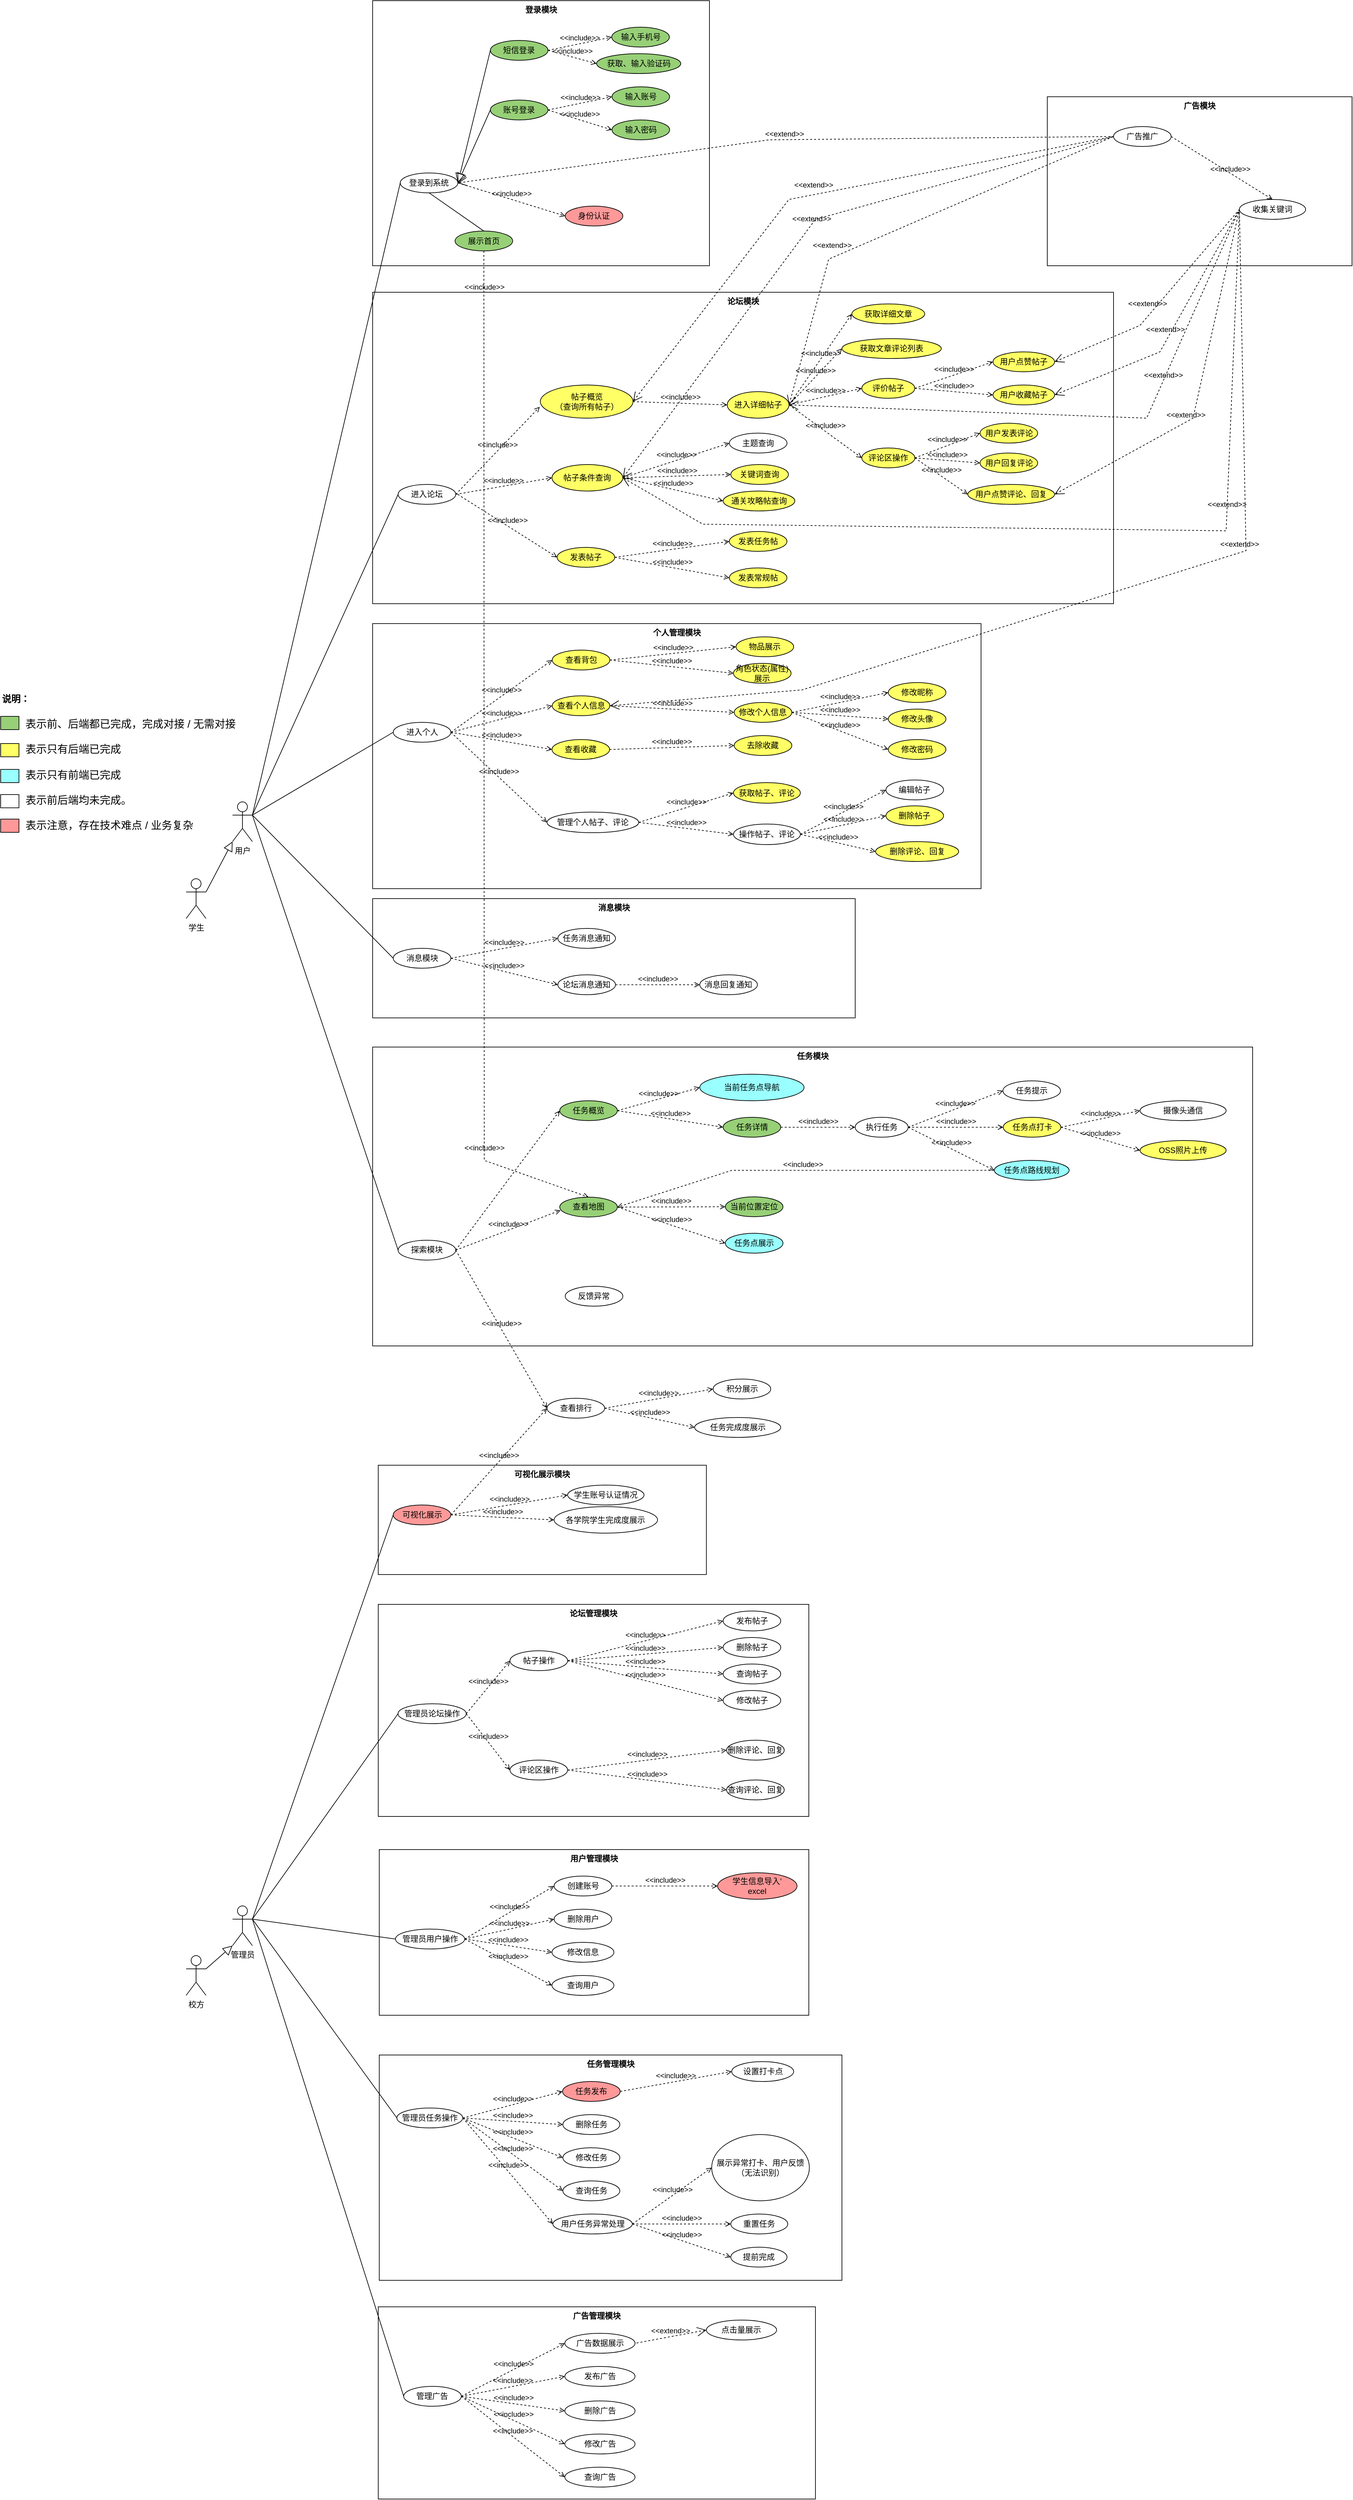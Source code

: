 <mxfile version="24.0.4" type="device">
  <diagram name="第 1 页" id="y9vxnGCoIsVN5d8NNHmZ">
    <mxGraphModel dx="4480" dy="3067" grid="1" gridSize="10" guides="1" tooltips="1" connect="1" arrows="1" fold="1" page="1" pageScale="1" pageWidth="827" pageHeight="1169" math="0" shadow="0">
      <root>
        <mxCell id="0" />
        <mxCell id="1" parent="0" />
        <mxCell id="CXB07NSwBX4VoINEI6L7-228" value="广告管理模块" style="shape=rect;html=1;verticalAlign=top;fontStyle=1;whiteSpace=wrap;align=center;" parent="1" vertex="1">
          <mxGeometry x="140" y="3070" width="660" height="290" as="geometry" />
        </mxCell>
        <mxCell id="CXB07NSwBX4VoINEI6L7-225" value="用户管理模块" style="shape=rect;html=1;verticalAlign=top;fontStyle=1;whiteSpace=wrap;align=center;" parent="1" vertex="1">
          <mxGeometry x="141.54" y="2380" width="648.46" height="250" as="geometry" />
        </mxCell>
        <mxCell id="CXB07NSwBX4VoINEI6L7-223" value="任务管理模块" style="shape=rect;html=1;verticalAlign=top;fontStyle=1;whiteSpace=wrap;align=center;" parent="1" vertex="1">
          <mxGeometry x="141.54" y="2690" width="698.46" height="340" as="geometry" />
        </mxCell>
        <mxCell id="CXB07NSwBX4VoINEI6L7-222" value="论坛管理模块" style="shape=rect;html=1;verticalAlign=top;fontStyle=1;whiteSpace=wrap;align=center;" parent="1" vertex="1">
          <mxGeometry x="140" y="2010" width="650" height="320" as="geometry" />
        </mxCell>
        <mxCell id="CXB07NSwBX4VoINEI6L7-221" value="可视化展示模块" style="shape=rect;html=1;verticalAlign=top;fontStyle=1;whiteSpace=wrap;align=center;" parent="1" vertex="1">
          <mxGeometry x="140" y="1800" width="495.36" height="165" as="geometry" />
        </mxCell>
        <mxCell id="CXB07NSwBX4VoINEI6L7-220" value="广告模块" style="shape=rect;html=1;verticalAlign=top;fontStyle=1;whiteSpace=wrap;align=center;" parent="1" vertex="1">
          <mxGeometry x="1150" y="-265" width="460" height="255" as="geometry" />
        </mxCell>
        <mxCell id="CXB07NSwBX4VoINEI6L7-219" value="任务模块" style="shape=rect;html=1;verticalAlign=top;fontStyle=1;whiteSpace=wrap;align=center;movable=1;resizable=1;rotatable=1;deletable=1;editable=1;locked=0;connectable=1;" parent="1" vertex="1">
          <mxGeometry x="131.54" y="1169" width="1328.46" height="451" as="geometry" />
        </mxCell>
        <mxCell id="CXB07NSwBX4VoINEI6L7-218" value="消息模块" style="shape=rect;html=1;verticalAlign=top;fontStyle=1;whiteSpace=wrap;align=center;" parent="1" vertex="1">
          <mxGeometry x="131.54" y="945" width="728.46" height="180" as="geometry" />
        </mxCell>
        <mxCell id="CXB07NSwBX4VoINEI6L7-216" value="个人管理模块" style="shape=rect;html=1;verticalAlign=top;fontStyle=1;whiteSpace=wrap;align=center;" parent="1" vertex="1">
          <mxGeometry x="131.54" y="530" width="918.46" height="400" as="geometry" />
        </mxCell>
        <mxCell id="CXB07NSwBX4VoINEI6L7-213" value="论坛模块" style="shape=rect;html=1;verticalAlign=top;fontStyle=1;whiteSpace=wrap;align=center;" parent="1" vertex="1">
          <mxGeometry x="131.54" y="30" width="1118.46" height="470" as="geometry" />
        </mxCell>
        <mxCell id="CXB07NSwBX4VoINEI6L7-212" value="登录模块" style="shape=rect;html=1;verticalAlign=top;fontStyle=1;whiteSpace=wrap;align=center;" parent="1" vertex="1">
          <mxGeometry x="131.54" y="-410" width="508.46" height="400" as="geometry" />
        </mxCell>
        <mxCell id="j4GF3NeZpC48HNPRZgc2-1" value="用户" style="shape=umlActor;html=1;verticalLabelPosition=bottom;verticalAlign=top;align=center;" parent="1" vertex="1">
          <mxGeometry x="-80" y="799" width="30" height="60" as="geometry" />
        </mxCell>
        <mxCell id="j4GF3NeZpC48HNPRZgc2-2" value="身份认证" style="ellipse;whiteSpace=wrap;html=1;fillColor=#FF9999;" parent="1" vertex="1">
          <mxGeometry x="422.26" y="-100" width="87" height="30" as="geometry" />
        </mxCell>
        <mxCell id="j4GF3NeZpC48HNPRZgc2-4" value="登录到系统" style="ellipse;whiteSpace=wrap;html=1;fillColor=#FFFFFF;" parent="1" vertex="1">
          <mxGeometry x="173.23" y="-150" width="87" height="30" as="geometry" />
        </mxCell>
        <mxCell id="j4GF3NeZpC48HNPRZgc2-6" value="查看地图" style="ellipse;whiteSpace=wrap;html=1;fillColor=#97D077;" parent="1" vertex="1">
          <mxGeometry x="414" y="1395.48" width="87" height="30" as="geometry" />
        </mxCell>
        <mxCell id="j4GF3NeZpC48HNPRZgc2-7" value="探索模块" style="ellipse;whiteSpace=wrap;html=1;" parent="1" vertex="1">
          <mxGeometry x="170" y="1460.48" width="87" height="30" as="geometry" />
        </mxCell>
        <mxCell id="j4GF3NeZpC48HNPRZgc2-12" value="&amp;lt;&amp;lt;include&amp;gt;&amp;gt;" style="html=1;endArrow=open;verticalAlign=bottom;dashed=1;labelBackgroundColor=none;rounded=0;exitX=1;exitY=0.5;exitDx=0;exitDy=0;entryX=0.012;entryY=0.665;entryDx=0;entryDy=0;entryPerimeter=0;" parent="1" source="j4GF3NeZpC48HNPRZgc2-7" target="j4GF3NeZpC48HNPRZgc2-6" edge="1">
          <mxGeometry width="160" relative="1" as="geometry">
            <mxPoint x="268" y="1315.48" as="sourcePoint" />
            <mxPoint x="428" y="1315.48" as="targetPoint" />
          </mxGeometry>
        </mxCell>
        <mxCell id="j4GF3NeZpC48HNPRZgc2-13" value="查看排行" style="ellipse;whiteSpace=wrap;html=1;" parent="1" vertex="1">
          <mxGeometry x="394.76" y="1699" width="87" height="30" as="geometry" />
        </mxCell>
        <mxCell id="j4GF3NeZpC48HNPRZgc2-14" value="任务概览" style="ellipse;whiteSpace=wrap;html=1;fillColor=#97D077;" parent="1" vertex="1">
          <mxGeometry x="414" y="1250" width="87" height="30" as="geometry" />
        </mxCell>
        <mxCell id="j4GF3NeZpC48HNPRZgc2-15" value="&amp;lt;&amp;lt;include&amp;gt;&amp;gt;" style="html=1;endArrow=open;verticalAlign=bottom;dashed=1;labelBackgroundColor=none;rounded=0;exitX=1;exitY=0.5;exitDx=0;exitDy=0;entryX=0;entryY=0.5;entryDx=0;entryDy=0;" parent="1" source="j4GF3NeZpC48HNPRZgc2-7" target="j4GF3NeZpC48HNPRZgc2-14" edge="1">
          <mxGeometry x="0.084" y="53" width="160" relative="1" as="geometry">
            <mxPoint x="251" y="1300.48" as="sourcePoint" />
            <mxPoint x="425" y="1315.48" as="targetPoint" />
            <mxPoint as="offset" />
          </mxGeometry>
        </mxCell>
        <mxCell id="j4GF3NeZpC48HNPRZgc2-16" value="&amp;lt;&amp;lt;include&amp;gt;&amp;gt;" style="html=1;endArrow=open;verticalAlign=bottom;dashed=1;labelBackgroundColor=none;rounded=0;exitX=1;exitY=0.5;exitDx=0;exitDy=0;entryX=0;entryY=0.5;entryDx=0;entryDy=0;" parent="1" source="j4GF3NeZpC48HNPRZgc2-7" target="j4GF3NeZpC48HNPRZgc2-13" edge="1">
          <mxGeometry width="160" relative="1" as="geometry">
            <mxPoint x="261" y="1310.48" as="sourcePoint" />
            <mxPoint x="435" y="1325.48" as="targetPoint" />
          </mxGeometry>
        </mxCell>
        <mxCell id="j4GF3NeZpC48HNPRZgc2-25" value="&amp;lt;&amp;lt;include&amp;gt;&amp;gt;" style="edgeStyle=none;html=1;endArrow=open;verticalAlign=bottom;dashed=1;labelBackgroundColor=none;rounded=0;exitX=1;exitY=0.5;exitDx=0;exitDy=0;entryX=0;entryY=0.5;entryDx=0;entryDy=0;" parent="1" source="j4GF3NeZpC48HNPRZgc2-4" target="j4GF3NeZpC48HNPRZgc2-2" edge="1">
          <mxGeometry width="160" relative="1" as="geometry">
            <mxPoint x="293.73" y="50" as="sourcePoint" />
            <mxPoint x="453.73" y="50" as="targetPoint" />
          </mxGeometry>
        </mxCell>
        <mxCell id="j4GF3NeZpC48HNPRZgc2-26" value="进入论坛" style="ellipse;whiteSpace=wrap;html=1;" parent="1" vertex="1">
          <mxGeometry x="170" y="320" width="87" height="30" as="geometry" />
        </mxCell>
        <mxCell id="j4GF3NeZpC48HNPRZgc2-28" value="帖子概览&lt;div&gt;（查询所有帖子）&lt;/div&gt;" style="ellipse;whiteSpace=wrap;html=1;fillColor=#FFFF66;" parent="1" vertex="1">
          <mxGeometry x="384.65" y="170" width="140" height="50" as="geometry" />
        </mxCell>
        <mxCell id="j4GF3NeZpC48HNPRZgc2-29" value="帖子条件查询" style="ellipse;whiteSpace=wrap;html=1;fillColor=#FFFF66;" parent="1" vertex="1">
          <mxGeometry x="402.26" y="290" width="107" height="40" as="geometry" />
        </mxCell>
        <mxCell id="j4GF3NeZpC48HNPRZgc2-30" value="发表帖子" style="ellipse;whiteSpace=wrap;html=1;fillColor=#FFFF66;" parent="1" vertex="1">
          <mxGeometry x="410" y="415" width="87" height="30" as="geometry" />
        </mxCell>
        <mxCell id="j4GF3NeZpC48HNPRZgc2-31" value="用户发表评论" style="ellipse;whiteSpace=wrap;html=1;fillColor=#FFFF66;" parent="1" vertex="1">
          <mxGeometry x="1048.5" y="227.67" width="87" height="30" as="geometry" />
        </mxCell>
        <mxCell id="j4GF3NeZpC48HNPRZgc2-32" value="用户回复评论" style="ellipse;whiteSpace=wrap;html=1;fillColor=#FFFF66;" parent="1" vertex="1">
          <mxGeometry x="1048.5" y="272.67" width="87" height="30" as="geometry" />
        </mxCell>
        <mxCell id="j4GF3NeZpC48HNPRZgc2-33" value="&amp;lt;&amp;lt;include&amp;gt;&amp;gt;" style="edgeStyle=none;html=1;endArrow=open;verticalAlign=bottom;dashed=1;labelBackgroundColor=none;rounded=0;entryX=0;entryY=0.5;entryDx=0;entryDy=0;" parent="1" target="j4GF3NeZpC48HNPRZgc2-30" edge="1">
          <mxGeometry width="160" relative="1" as="geometry">
            <mxPoint x="260" y="335" as="sourcePoint" />
            <mxPoint x="600" y="350" as="targetPoint" />
          </mxGeometry>
        </mxCell>
        <mxCell id="j4GF3NeZpC48HNPRZgc2-34" value="&amp;lt;&amp;lt;include&amp;gt;&amp;gt;" style="edgeStyle=none;html=1;endArrow=open;verticalAlign=bottom;dashed=1;labelBackgroundColor=none;rounded=0;entryX=0;entryY=0.5;entryDx=0;entryDy=0;exitX=1;exitY=0.5;exitDx=0;exitDy=0;" parent="1" source="j4GF3NeZpC48HNPRZgc2-26" target="j4GF3NeZpC48HNPRZgc2-29" edge="1">
          <mxGeometry width="160" relative="1" as="geometry">
            <mxPoint x="260" y="330" as="sourcePoint" />
            <mxPoint x="600" y="350" as="targetPoint" />
          </mxGeometry>
        </mxCell>
        <mxCell id="j4GF3NeZpC48HNPRZgc2-35" value="&amp;lt;&amp;lt;include&amp;gt;&amp;gt;" style="edgeStyle=none;html=1;endArrow=open;verticalAlign=bottom;dashed=1;labelBackgroundColor=none;rounded=0;entryX=-0.006;entryY=0.659;entryDx=0;entryDy=0;entryPerimeter=0;exitX=1;exitY=0.5;exitDx=0;exitDy=0;" parent="1" source="j4GF3NeZpC48HNPRZgc2-26" target="j4GF3NeZpC48HNPRZgc2-28" edge="1">
          <mxGeometry width="160" relative="1" as="geometry">
            <mxPoint x="220" y="280" as="sourcePoint" />
            <mxPoint x="380" y="280" as="targetPoint" />
          </mxGeometry>
        </mxCell>
        <mxCell id="j4GF3NeZpC48HNPRZgc2-44" value="广告推广" style="ellipse;whiteSpace=wrap;html=1;" parent="1" vertex="1">
          <mxGeometry x="1250" y="-220" width="87" height="30" as="geometry" />
        </mxCell>
        <mxCell id="j4GF3NeZpC48HNPRZgc2-47" value="收集关键词" style="ellipse;whiteSpace=wrap;html=1;" parent="1" vertex="1">
          <mxGeometry x="1440" y="-110" width="100" height="30" as="geometry" />
        </mxCell>
        <mxCell id="j4GF3NeZpC48HNPRZgc2-51" value="&amp;lt;&amp;lt;extend&amp;gt;&amp;gt;" style="edgeStyle=none;html=1;startArrow=open;endArrow=none;startSize=12;verticalAlign=bottom;dashed=1;labelBackgroundColor=none;rounded=0;entryX=0;entryY=0.5;entryDx=0;entryDy=0;exitX=1;exitY=0.5;exitDx=0;exitDy=0;" parent="1" source="j4GF3NeZpC48HNPRZgc2-62" target="j4GF3NeZpC48HNPRZgc2-47" edge="1">
          <mxGeometry x="0.361" width="160" relative="1" as="geometry">
            <mxPoint x="450" y="300" as="sourcePoint" />
            <mxPoint x="560" y="300" as="targetPoint" />
            <mxPoint as="offset" />
            <Array as="points">
              <mxPoint x="1300" y="220" />
            </Array>
          </mxGeometry>
        </mxCell>
        <mxCell id="j4GF3NeZpC48HNPRZgc2-52" value="&amp;lt;&amp;lt;extend&amp;gt;&amp;gt;" style="edgeStyle=none;html=1;startArrow=open;endArrow=none;startSize=12;verticalAlign=bottom;dashed=1;labelBackgroundColor=none;rounded=0;entryX=0;entryY=0.5;entryDx=0;entryDy=0;exitX=1;exitY=0.5;exitDx=0;exitDy=0;" parent="1" source="j4GF3NeZpC48HNPRZgc2-29" target="j4GF3NeZpC48HNPRZgc2-47" edge="1">
          <mxGeometry x="0.358" width="160" relative="1" as="geometry">
            <mxPoint x="450" y="300" as="sourcePoint" />
            <mxPoint x="610" y="300" as="targetPoint" />
            <mxPoint as="offset" />
            <Array as="points">
              <mxPoint x="630" y="380" />
              <mxPoint x="1420" y="390" />
            </Array>
          </mxGeometry>
        </mxCell>
        <mxCell id="j4GF3NeZpC48HNPRZgc2-54" value="&amp;lt;&amp;lt;include&amp;gt;&amp;gt;" style="edgeStyle=none;html=1;endArrow=open;verticalAlign=bottom;dashed=1;labelBackgroundColor=none;rounded=0;exitX=1;exitY=0.5;exitDx=0;exitDy=0;entryX=0.5;entryY=0;entryDx=0;entryDy=0;" parent="1" source="j4GF3NeZpC48HNPRZgc2-44" target="j4GF3NeZpC48HNPRZgc2-47" edge="1">
          <mxGeometry x="0.179" y="-2" width="160" relative="1" as="geometry">
            <mxPoint x="526.0" y="154" as="sourcePoint" />
            <mxPoint x="576.0" y="329" as="targetPoint" />
            <mxPoint as="offset" />
          </mxGeometry>
        </mxCell>
        <mxCell id="j4GF3NeZpC48HNPRZgc2-55" value="&amp;lt;&amp;lt;extend&amp;gt;&amp;gt;" style="edgeStyle=none;html=1;startArrow=open;endArrow=none;startSize=12;verticalAlign=bottom;dashed=1;labelBackgroundColor=none;rounded=0;entryX=0;entryY=0.5;entryDx=0;entryDy=0;exitX=1;exitY=0.5;exitDx=0;exitDy=0;" parent="1" source="j4GF3NeZpC48HNPRZgc2-4" target="j4GF3NeZpC48HNPRZgc2-44" edge="1">
          <mxGeometry width="160" relative="1" as="geometry">
            <mxPoint x="420" y="190" as="sourcePoint" />
            <mxPoint x="580" y="190" as="targetPoint" />
            <Array as="points">
              <mxPoint x="730" y="-200" />
            </Array>
          </mxGeometry>
        </mxCell>
        <mxCell id="j4GF3NeZpC48HNPRZgc2-56" value="&amp;lt;&amp;lt;extend&amp;gt;&amp;gt;" style="edgeStyle=none;html=1;startArrow=open;endArrow=none;startSize=12;verticalAlign=bottom;dashed=1;labelBackgroundColor=none;rounded=0;exitX=1;exitY=0.5;exitDx=0;exitDy=0;entryX=0;entryY=0.5;entryDx=0;entryDy=0;" parent="1" source="j4GF3NeZpC48HNPRZgc2-28" target="j4GF3NeZpC48HNPRZgc2-44" edge="1">
          <mxGeometry x="-0.041" y="6" width="160" relative="1" as="geometry">
            <mxPoint x="440" y="184.66" as="sourcePoint" />
            <mxPoint x="600" y="184.66" as="targetPoint" />
            <Array as="points">
              <mxPoint x="760" y="-110" />
            </Array>
            <mxPoint as="offset" />
          </mxGeometry>
        </mxCell>
        <mxCell id="j4GF3NeZpC48HNPRZgc2-62" value="进入详细帖子" style="ellipse;whiteSpace=wrap;html=1;fillColor=#FFFF66;" parent="1" vertex="1">
          <mxGeometry x="666.83" y="180" width="93.34" height="40" as="geometry" />
        </mxCell>
        <mxCell id="j4GF3NeZpC48HNPRZgc2-64" value="&amp;lt;&amp;lt;include&amp;gt;&amp;gt;" style="edgeStyle=none;html=1;endArrow=open;verticalAlign=bottom;dashed=1;labelBackgroundColor=none;rounded=0;exitX=1;exitY=0.5;exitDx=0;exitDy=0;entryX=0;entryY=0.5;entryDx=0;entryDy=0;" parent="1" source="j4GF3NeZpC48HNPRZgc2-28" target="j4GF3NeZpC48HNPRZgc2-62" edge="1">
          <mxGeometry width="160" relative="1" as="geometry">
            <mxPoint x="450" y="300" as="sourcePoint" />
            <mxPoint x="610" y="300" as="targetPoint" />
          </mxGeometry>
        </mxCell>
        <mxCell id="j4GF3NeZpC48HNPRZgc2-66" value="用户点赞帖子" style="ellipse;whiteSpace=wrap;html=1;fillColor=#FFFF66;" parent="1" vertex="1">
          <mxGeometry x="1068" y="120" width="93" height="30" as="geometry" />
        </mxCell>
        <mxCell id="j4GF3NeZpC48HNPRZgc2-67" value="&amp;lt;&amp;lt;extend&amp;gt;&amp;gt;" style="edgeStyle=none;html=1;startArrow=open;endArrow=none;startSize=12;verticalAlign=bottom;dashed=1;labelBackgroundColor=none;rounded=0;entryX=0;entryY=0.5;entryDx=0;entryDy=0;exitX=1;exitY=0.5;exitDx=0;exitDy=0;" parent="1" source="j4GF3NeZpC48HNPRZgc2-66" target="j4GF3NeZpC48HNPRZgc2-47" edge="1">
          <mxGeometry x="-0.104" y="7" width="160" relative="1" as="geometry">
            <mxPoint x="276" y="409" as="sourcePoint" />
            <mxPoint x="436" y="409" as="targetPoint" />
            <Array as="points">
              <mxPoint x="1290" y="80" />
            </Array>
            <mxPoint as="offset" />
          </mxGeometry>
        </mxCell>
        <mxCell id="j4GF3NeZpC48HNPRZgc2-68" value="评价帖子" style="ellipse;whiteSpace=wrap;html=1;fillColor=#FFFF66;" parent="1" vertex="1">
          <mxGeometry x="870" y="160" width="80" height="30" as="geometry" />
        </mxCell>
        <mxCell id="j4GF3NeZpC48HNPRZgc2-71" value="任务详情" style="ellipse;whiteSpace=wrap;html=1;fillColor=#97D077;" parent="1" vertex="1">
          <mxGeometry x="660.63" y="1275" width="87" height="30" as="geometry" />
        </mxCell>
        <mxCell id="j4GF3NeZpC48HNPRZgc2-72" value="查看背包" style="ellipse;whiteSpace=wrap;html=1;fillColor=#FFFF66;" parent="1" vertex="1">
          <mxGeometry x="402.64" y="570" width="87" height="30" as="geometry" />
        </mxCell>
        <mxCell id="j4GF3NeZpC48HNPRZgc2-73" value="物品展示" style="ellipse;whiteSpace=wrap;html=1;fillColor=#FFFF66;" parent="1" vertex="1">
          <mxGeometry x="680.11" y="550" width="87" height="30" as="geometry" />
        </mxCell>
        <mxCell id="j4GF3NeZpC48HNPRZgc2-74" value="角色状态(属性)展示" style="ellipse;whiteSpace=wrap;html=1;fillColor=#FFFF66;" parent="1" vertex="1">
          <mxGeometry x="676.26" y="590" width="87" height="30" as="geometry" />
        </mxCell>
        <mxCell id="j4GF3NeZpC48HNPRZgc2-75" value="&amp;lt;&amp;lt;include&amp;gt;&amp;gt;" style="edgeStyle=none;html=1;endArrow=open;verticalAlign=bottom;dashed=1;labelBackgroundColor=none;rounded=0;exitX=1;exitY=0.5;exitDx=0;exitDy=0;entryX=0;entryY=0.5;entryDx=0;entryDy=0;" parent="1" source="CXB07NSwBX4VoINEI6L7-86" target="j4GF3NeZpC48HNPRZgc2-72" edge="1">
          <mxGeometry width="160" relative="1" as="geometry">
            <mxPoint x="596.14" y="310.48" as="sourcePoint" />
            <mxPoint x="756.14" y="310.48" as="targetPoint" />
          </mxGeometry>
        </mxCell>
        <mxCell id="j4GF3NeZpC48HNPRZgc2-80" value="&amp;lt;&amp;lt;include&amp;gt;&amp;gt;" style="edgeStyle=none;html=1;endArrow=open;verticalAlign=bottom;dashed=1;labelBackgroundColor=none;rounded=0;exitX=1;exitY=0.5;exitDx=0;exitDy=0;entryX=0;entryY=0.5;entryDx=0;entryDy=0;" parent="1" source="j4GF3NeZpC48HNPRZgc2-62" target="j4GF3NeZpC48HNPRZgc2-96" edge="1">
          <mxGeometry width="160" relative="1" as="geometry">
            <mxPoint x="520" y="370" as="sourcePoint" />
            <mxPoint x="680" y="370" as="targetPoint" />
          </mxGeometry>
        </mxCell>
        <mxCell id="j4GF3NeZpC48HNPRZgc2-82" value="&amp;lt;&amp;lt;extend&amp;gt;&amp;gt;" style="edgeStyle=none;html=1;startArrow=open;endArrow=none;startSize=12;verticalAlign=bottom;dashed=1;labelBackgroundColor=none;rounded=0;entryX=0;entryY=0.5;entryDx=0;entryDy=0;exitX=1;exitY=0.5;exitDx=0;exitDy=0;" parent="1" source="j4GF3NeZpC48HNPRZgc2-62" target="j4GF3NeZpC48HNPRZgc2-44" edge="1">
          <mxGeometry x="-0.319" y="9" width="160" relative="1" as="geometry">
            <mxPoint x="630" y="310" as="sourcePoint" />
            <mxPoint x="790" y="310" as="targetPoint" />
            <Array as="points">
              <mxPoint x="820" y="-20" />
            </Array>
            <mxPoint as="offset" />
          </mxGeometry>
        </mxCell>
        <mxCell id="j4GF3NeZpC48HNPRZgc2-84" value="任务点路线规划" style="ellipse;whiteSpace=wrap;html=1;fillColor=#99FFFF;" parent="1" vertex="1">
          <mxGeometry x="1070" y="1340" width="113" height="30" as="geometry" />
        </mxCell>
        <mxCell id="j4GF3NeZpC48HNPRZgc2-85" value="任务提示" style="ellipse;whiteSpace=wrap;html=1;" parent="1" vertex="1">
          <mxGeometry x="1083" y="1220" width="87" height="30" as="geometry" />
        </mxCell>
        <mxCell id="j4GF3NeZpC48HNPRZgc2-86" value="&amp;lt;&amp;lt;include&amp;gt;&amp;gt;" style="edgeStyle=none;html=1;endArrow=open;verticalAlign=bottom;dashed=1;labelBackgroundColor=none;rounded=0;entryX=0;entryY=0.5;entryDx=0;entryDy=0;exitX=1;exitY=0.5;exitDx=0;exitDy=0;" parent="1" source="j4GF3NeZpC48HNPRZgc2-14" target="j4GF3NeZpC48HNPRZgc2-71" edge="1">
          <mxGeometry width="160" relative="1" as="geometry">
            <mxPoint x="584" y="1365.48" as="sourcePoint" />
            <mxPoint x="744" y="1365.48" as="targetPoint" />
          </mxGeometry>
        </mxCell>
        <mxCell id="j4GF3NeZpC48HNPRZgc2-87" value="执行任务" style="ellipse;whiteSpace=wrap;html=1;" parent="1" vertex="1">
          <mxGeometry x="860" y="1275" width="80" height="30" as="geometry" />
        </mxCell>
        <mxCell id="j4GF3NeZpC48HNPRZgc2-88" value="&amp;lt;&amp;lt;include&amp;gt;&amp;gt;" style="edgeStyle=none;html=1;endArrow=open;verticalAlign=bottom;dashed=1;labelBackgroundColor=none;rounded=0;exitX=1;exitY=0.5;exitDx=0;exitDy=0;entryX=0;entryY=0.5;entryDx=0;entryDy=0;" parent="1" source="j4GF3NeZpC48HNPRZgc2-71" target="j4GF3NeZpC48HNPRZgc2-87" edge="1">
          <mxGeometry width="160" relative="1" as="geometry">
            <mxPoint x="584" y="1355.48" as="sourcePoint" />
            <mxPoint x="744" y="1355.48" as="targetPoint" />
          </mxGeometry>
        </mxCell>
        <mxCell id="j4GF3NeZpC48HNPRZgc2-89" value="&amp;lt;&amp;lt;include&amp;gt;&amp;gt;" style="edgeStyle=none;html=1;endArrow=open;verticalAlign=bottom;dashed=1;labelBackgroundColor=none;rounded=0;exitX=1;exitY=0.5;exitDx=0;exitDy=0;entryX=0;entryY=0.5;entryDx=0;entryDy=0;" parent="1" source="j4GF3NeZpC48HNPRZgc2-87" target="j4GF3NeZpC48HNPRZgc2-84" edge="1">
          <mxGeometry width="160" relative="1" as="geometry">
            <mxPoint x="644" y="1380" as="sourcePoint" />
            <mxPoint x="804" y="1380" as="targetPoint" />
          </mxGeometry>
        </mxCell>
        <mxCell id="j4GF3NeZpC48HNPRZgc2-90" value="&amp;lt;&amp;lt;include&amp;gt;&amp;gt;" style="edgeStyle=none;html=1;endArrow=open;verticalAlign=bottom;dashed=1;labelBackgroundColor=none;rounded=0;exitX=1;exitY=0.5;exitDx=0;exitDy=0;entryX=0;entryY=0.5;entryDx=0;entryDy=0;" parent="1" source="j4GF3NeZpC48HNPRZgc2-87" target="j4GF3NeZpC48HNPRZgc2-85" edge="1">
          <mxGeometry width="160" relative="1" as="geometry">
            <mxPoint x="654" y="1384.66" as="sourcePoint" />
            <mxPoint x="814" y="1384.66" as="targetPoint" />
          </mxGeometry>
        </mxCell>
        <mxCell id="j4GF3NeZpC48HNPRZgc2-91" value="&amp;lt;&amp;lt;include&amp;gt;&amp;gt;" style="edgeStyle=none;html=1;endArrow=open;verticalAlign=bottom;dashed=1;labelBackgroundColor=none;rounded=0;exitX=1;exitY=0.5;exitDx=0;exitDy=0;entryX=0;entryY=0.5;entryDx=0;entryDy=0;" parent="1" source="j4GF3NeZpC48HNPRZgc2-62" target="j4GF3NeZpC48HNPRZgc2-68" edge="1">
          <mxGeometry width="160" relative="1" as="geometry">
            <mxPoint x="560" y="380" as="sourcePoint" />
            <mxPoint x="720" y="380" as="targetPoint" />
          </mxGeometry>
        </mxCell>
        <mxCell id="j4GF3NeZpC48HNPRZgc2-92" value="&amp;lt;&amp;lt;include&amp;gt;&amp;gt;" style="edgeStyle=none;html=1;endArrow=open;verticalAlign=bottom;dashed=1;labelBackgroundColor=none;rounded=0;exitX=1;exitY=0.5;exitDx=0;exitDy=0;entryX=0;entryY=0.5;entryDx=0;entryDy=0;" parent="1" source="j4GF3NeZpC48HNPRZgc2-68" target="j4GF3NeZpC48HNPRZgc2-66" edge="1">
          <mxGeometry width="160" relative="1" as="geometry">
            <mxPoint x="642.75" y="399" as="sourcePoint" />
            <mxPoint x="802.75" y="399" as="targetPoint" />
          </mxGeometry>
        </mxCell>
        <mxCell id="j4GF3NeZpC48HNPRZgc2-93" value="用户收藏帖子" style="ellipse;whiteSpace=wrap;html=1;fillColor=#FFFF66;" parent="1" vertex="1">
          <mxGeometry x="1068" y="170" width="93" height="30" as="geometry" />
        </mxCell>
        <mxCell id="j4GF3NeZpC48HNPRZgc2-94" value="&amp;lt;&amp;lt;include&amp;gt;&amp;gt;" style="edgeStyle=none;html=1;endArrow=open;verticalAlign=bottom;dashed=1;labelBackgroundColor=none;rounded=0;exitX=1;exitY=0.5;exitDx=0;exitDy=0;entryX=0;entryY=0.5;entryDx=0;entryDy=0;" parent="1" source="j4GF3NeZpC48HNPRZgc2-68" target="j4GF3NeZpC48HNPRZgc2-93" edge="1">
          <mxGeometry width="160" relative="1" as="geometry">
            <mxPoint x="642.75" y="399" as="sourcePoint" />
            <mxPoint x="802.75" y="399" as="targetPoint" />
          </mxGeometry>
        </mxCell>
        <mxCell id="j4GF3NeZpC48HNPRZgc2-95" value="&amp;lt;&amp;lt;extend&amp;gt;&amp;gt;" style="edgeStyle=none;html=1;startArrow=open;endArrow=none;startSize=12;verticalAlign=bottom;dashed=1;labelBackgroundColor=none;rounded=0;entryX=0;entryY=0.5;entryDx=0;entryDy=0;exitX=1;exitY=0.5;exitDx=0;exitDy=0;" parent="1" source="j4GF3NeZpC48HNPRZgc2-93" target="j4GF3NeZpC48HNPRZgc2-47" edge="1">
          <mxGeometry x="-0.054" y="5" width="160" relative="1" as="geometry">
            <mxPoint x="926" y="623" as="sourcePoint" />
            <mxPoint x="1086" y="623" as="targetPoint" />
            <Array as="points">
              <mxPoint x="1320" y="120" />
            </Array>
            <mxPoint as="offset" />
          </mxGeometry>
        </mxCell>
        <mxCell id="j4GF3NeZpC48HNPRZgc2-96" value="评论区操作" style="ellipse;whiteSpace=wrap;html=1;fillColor=#FFFF66;" parent="1" vertex="1">
          <mxGeometry x="870" y="265" width="80" height="30" as="geometry" />
        </mxCell>
        <mxCell id="j4GF3NeZpC48HNPRZgc2-98" value="&amp;lt;&amp;lt;include&amp;gt;&amp;gt;" style="edgeStyle=none;html=1;endArrow=open;verticalAlign=bottom;dashed=1;labelBackgroundColor=none;rounded=0;exitX=1;exitY=0.5;exitDx=0;exitDy=0;entryX=0;entryY=0.5;entryDx=0;entryDy=0;" parent="1" source="j4GF3NeZpC48HNPRZgc2-96" target="j4GF3NeZpC48HNPRZgc2-31" edge="1">
          <mxGeometry width="160" relative="1" as="geometry">
            <mxPoint x="549.75" y="396.33" as="sourcePoint" />
            <mxPoint x="709.75" y="396.33" as="targetPoint" />
          </mxGeometry>
        </mxCell>
        <mxCell id="j4GF3NeZpC48HNPRZgc2-99" value="&amp;lt;&amp;lt;include&amp;gt;&amp;gt;" style="edgeStyle=none;html=1;endArrow=open;verticalAlign=bottom;dashed=1;labelBackgroundColor=none;rounded=0;exitX=1;exitY=0.5;exitDx=0;exitDy=0;entryX=0;entryY=0.5;entryDx=0;entryDy=0;" parent="1" source="j4GF3NeZpC48HNPRZgc2-96" target="j4GF3NeZpC48HNPRZgc2-32" edge="1">
          <mxGeometry width="160" relative="1" as="geometry">
            <mxPoint x="552.75" y="331.33" as="sourcePoint" />
            <mxPoint x="712.75" y="331.33" as="targetPoint" />
          </mxGeometry>
        </mxCell>
        <mxCell id="j4GF3NeZpC48HNPRZgc2-100" value="用户点赞评论、回复" style="ellipse;whiteSpace=wrap;html=1;fillColor=#FFFF66;" parent="1" vertex="1">
          <mxGeometry x="1030" y="320" width="131" height="30" as="geometry" />
        </mxCell>
        <mxCell id="j4GF3NeZpC48HNPRZgc2-103" style="edgeStyle=orthogonalEdgeStyle;rounded=0;orthogonalLoop=1;jettySize=auto;html=1;exitX=0.5;exitY=1;exitDx=0;exitDy=0;" parent="1" edge="1">
          <mxGeometry relative="1" as="geometry">
            <mxPoint x="1081" y="305.0" as="sourcePoint" />
            <mxPoint x="1081" y="305.0" as="targetPoint" />
          </mxGeometry>
        </mxCell>
        <mxCell id="j4GF3NeZpC48HNPRZgc2-104" value="&amp;lt;&amp;lt;include&amp;gt;&amp;gt;" style="edgeStyle=none;html=1;endArrow=open;verticalAlign=bottom;dashed=1;labelBackgroundColor=none;rounded=0;exitX=1;exitY=0.5;exitDx=0;exitDy=0;entryX=0;entryY=0.5;entryDx=0;entryDy=0;" parent="1" source="j4GF3NeZpC48HNPRZgc2-72" target="j4GF3NeZpC48HNPRZgc2-73" edge="1">
          <mxGeometry width="160" relative="1" as="geometry">
            <mxPoint x="723.64" y="414" as="sourcePoint" />
            <mxPoint x="883.64" y="414" as="targetPoint" />
          </mxGeometry>
        </mxCell>
        <mxCell id="j4GF3NeZpC48HNPRZgc2-105" value="&amp;lt;&amp;lt;include&amp;gt;&amp;gt;" style="edgeStyle=none;html=1;endArrow=open;verticalAlign=bottom;dashed=1;labelBackgroundColor=none;rounded=0;exitX=1;exitY=0.5;exitDx=0;exitDy=0;entryX=0;entryY=0.5;entryDx=0;entryDy=0;" parent="1" source="j4GF3NeZpC48HNPRZgc2-72" target="j4GF3NeZpC48HNPRZgc2-74" edge="1">
          <mxGeometry width="160" relative="1" as="geometry">
            <mxPoint x="763.64" y="658.5" as="sourcePoint" />
            <mxPoint x="923.64" y="658.5" as="targetPoint" />
          </mxGeometry>
        </mxCell>
        <mxCell id="j4GF3NeZpC48HNPRZgc2-106" value="当前位置定位" style="ellipse;whiteSpace=wrap;html=1;fillColor=#97D077;" parent="1" vertex="1">
          <mxGeometry x="664" y="1395" width="87" height="30" as="geometry" />
        </mxCell>
        <mxCell id="j4GF3NeZpC48HNPRZgc2-107" value="任务点展示" style="ellipse;whiteSpace=wrap;html=1;fillColor=#99FFFF;" parent="1" vertex="1">
          <mxGeometry x="664" y="1450" width="87" height="30" as="geometry" />
        </mxCell>
        <mxCell id="j4GF3NeZpC48HNPRZgc2-108" value="&amp;lt;&amp;lt;include&amp;gt;&amp;gt;" style="edgeStyle=none;html=1;endArrow=open;verticalAlign=bottom;dashed=1;labelBackgroundColor=none;rounded=0;exitX=1;exitY=0.5;exitDx=0;exitDy=0;entryX=0;entryY=0.5;entryDx=0;entryDy=0;" parent="1" source="j4GF3NeZpC48HNPRZgc2-6" target="j4GF3NeZpC48HNPRZgc2-106" edge="1">
          <mxGeometry width="160" relative="1" as="geometry">
            <mxPoint x="744" y="1420.48" as="sourcePoint" />
            <mxPoint x="904" y="1420.48" as="targetPoint" />
          </mxGeometry>
        </mxCell>
        <mxCell id="j4GF3NeZpC48HNPRZgc2-109" value="&amp;lt;&amp;lt;include&amp;gt;&amp;gt;" style="edgeStyle=none;html=1;endArrow=open;verticalAlign=bottom;dashed=1;labelBackgroundColor=none;rounded=0;exitX=1;exitY=0.5;exitDx=0;exitDy=0;entryX=0;entryY=0.5;entryDx=0;entryDy=0;" parent="1" source="j4GF3NeZpC48HNPRZgc2-6" target="j4GF3NeZpC48HNPRZgc2-107" edge="1">
          <mxGeometry width="160" relative="1" as="geometry">
            <mxPoint x="704" y="1280.48" as="sourcePoint" />
            <mxPoint x="864" y="1280.48" as="targetPoint" />
          </mxGeometry>
        </mxCell>
        <mxCell id="j4GF3NeZpC48HNPRZgc2-110" style="edgeStyle=orthogonalEdgeStyle;rounded=0;orthogonalLoop=1;jettySize=auto;html=1;exitX=0.5;exitY=1;exitDx=0;exitDy=0;" parent="1" source="j4GF3NeZpC48HNPRZgc2-107" target="j4GF3NeZpC48HNPRZgc2-107" edge="1">
          <mxGeometry relative="1" as="geometry" />
        </mxCell>
        <mxCell id="j4GF3NeZpC48HNPRZgc2-112" value="&amp;lt;&amp;lt;include&amp;gt;&amp;gt;" style="edgeStyle=none;html=1;endArrow=open;verticalAlign=bottom;dashed=1;labelBackgroundColor=none;rounded=0;exitX=1;exitY=0.5;exitDx=0;exitDy=0;entryX=0;entryY=0.5;entryDx=0;entryDy=0;" parent="1" source="j4GF3NeZpC48HNPRZgc2-96" target="j4GF3NeZpC48HNPRZgc2-100" edge="1">
          <mxGeometry width="160" relative="1" as="geometry">
            <mxPoint x="952.75" y="421.33" as="sourcePoint" />
            <mxPoint x="1112.75" y="421.33" as="targetPoint" />
          </mxGeometry>
        </mxCell>
        <mxCell id="j4GF3NeZpC48HNPRZgc2-114" value="任务点打卡" style="ellipse;whiteSpace=wrap;html=1;fillColor=#FFFF66;" parent="1" vertex="1">
          <mxGeometry x="1083.5" y="1275" width="87" height="30" as="geometry" />
        </mxCell>
        <mxCell id="j4GF3NeZpC48HNPRZgc2-118" value="主题查询" style="ellipse;whiteSpace=wrap;html=1;" parent="1" vertex="1">
          <mxGeometry x="670.1" y="242.67" width="87" height="30" as="geometry" />
        </mxCell>
        <mxCell id="j4GF3NeZpC48HNPRZgc2-119" value="关键词查询" style="ellipse;whiteSpace=wrap;html=1;fillColor=#FFFF66;" parent="1" vertex="1">
          <mxGeometry x="672.23" y="290" width="87" height="30" as="geometry" />
        </mxCell>
        <mxCell id="j4GF3NeZpC48HNPRZgc2-122" value="&amp;lt;&amp;lt;include&amp;gt;&amp;gt;" style="edgeStyle=none;html=1;endArrow=open;verticalAlign=bottom;dashed=1;labelBackgroundColor=none;rounded=0;exitX=1;exitY=0.5;exitDx=0;exitDy=0;entryX=0;entryY=0.5;entryDx=0;entryDy=0;" parent="1" source="j4GF3NeZpC48HNPRZgc2-29" target="j4GF3NeZpC48HNPRZgc2-118" edge="1">
          <mxGeometry width="160" relative="1" as="geometry">
            <mxPoint x="790" y="410" as="sourcePoint" />
            <mxPoint x="950" y="410" as="targetPoint" />
          </mxGeometry>
        </mxCell>
        <mxCell id="j4GF3NeZpC48HNPRZgc2-123" value="&amp;lt;&amp;lt;include&amp;gt;&amp;gt;" style="edgeStyle=none;html=1;endArrow=open;verticalAlign=bottom;dashed=1;labelBackgroundColor=none;rounded=0;exitX=1;exitY=0.5;exitDx=0;exitDy=0;entryX=0;entryY=0.5;entryDx=0;entryDy=0;" parent="1" source="j4GF3NeZpC48HNPRZgc2-29" target="j4GF3NeZpC48HNPRZgc2-119" edge="1">
          <mxGeometry width="160" relative="1" as="geometry">
            <mxPoint x="790" y="410" as="sourcePoint" />
            <mxPoint x="950" y="410" as="targetPoint" />
          </mxGeometry>
        </mxCell>
        <mxCell id="j4GF3NeZpC48HNPRZgc2-125" value="&amp;lt;&amp;lt;extend&amp;gt;&amp;gt;" style="edgeStyle=none;html=1;startArrow=open;endArrow=none;startSize=12;verticalAlign=bottom;dashed=1;labelBackgroundColor=none;rounded=0;entryX=0;entryY=0.5;entryDx=0;entryDy=0;exitX=1;exitY=0.5;exitDx=0;exitDy=0;" parent="1" source="j4GF3NeZpC48HNPRZgc2-100" target="j4GF3NeZpC48HNPRZgc2-47" edge="1">
          <mxGeometry x="-0.191" y="2" width="160" relative="1" as="geometry">
            <mxPoint x="616" y="329" as="sourcePoint" />
            <mxPoint x="776" y="329" as="targetPoint" />
            <Array as="points">
              <mxPoint x="1370" y="220" />
            </Array>
            <mxPoint as="offset" />
          </mxGeometry>
        </mxCell>
        <mxCell id="j4GF3NeZpC48HNPRZgc2-126" value="&amp;lt;&amp;lt;include&amp;gt;&amp;gt;" style="edgeStyle=none;html=1;endArrow=open;verticalAlign=bottom;dashed=1;labelBackgroundColor=none;rounded=0;exitX=1;exitY=0.5;exitDx=0;exitDy=0;entryX=0;entryY=0.5;entryDx=0;entryDy=0;" parent="1" source="j4GF3NeZpC48HNPRZgc2-30" target="j4GF3NeZpC48HNPRZgc2-129" edge="1">
          <mxGeometry width="160" relative="1" as="geometry">
            <mxPoint x="760" y="325" as="sourcePoint" />
            <mxPoint x="520.0" y="437.5" as="targetPoint" />
          </mxGeometry>
        </mxCell>
        <mxCell id="j4GF3NeZpC48HNPRZgc2-127" value="&amp;lt;&amp;lt;include&amp;gt;&amp;gt;" style="edgeStyle=none;html=1;endArrow=open;verticalAlign=bottom;dashed=1;labelBackgroundColor=none;rounded=0;exitX=1;exitY=0.5;exitDx=0;exitDy=0;entryX=0;entryY=0.5;entryDx=0;entryDy=0;" parent="1" source="j4GF3NeZpC48HNPRZgc2-30" target="j4GF3NeZpC48HNPRZgc2-128" edge="1">
          <mxGeometry width="160" relative="1" as="geometry">
            <mxPoint x="760" y="325" as="sourcePoint" />
            <mxPoint x="520.0" y="490" as="targetPoint" />
          </mxGeometry>
        </mxCell>
        <mxCell id="j4GF3NeZpC48HNPRZgc2-128" value="发表常规帖" style="ellipse;whiteSpace=wrap;html=1;fillColor=#FFFF66;" parent="1" vertex="1">
          <mxGeometry x="670" y="446" width="87" height="30" as="geometry" />
        </mxCell>
        <mxCell id="j4GF3NeZpC48HNPRZgc2-129" value="发表任务帖" style="ellipse;whiteSpace=wrap;html=1;fillColor=#FFFF66;" parent="1" vertex="1">
          <mxGeometry x="670" y="391" width="87" height="30" as="geometry" />
        </mxCell>
        <mxCell id="j4GF3NeZpC48HNPRZgc2-130" value="管理员" style="shape=umlActor;html=1;verticalLabelPosition=bottom;verticalAlign=top;align=center;" parent="1" vertex="1">
          <mxGeometry x="-80" y="2465" width="30" height="60" as="geometry" />
        </mxCell>
        <mxCell id="j4GF3NeZpC48HNPRZgc2-133" value="&amp;lt;&amp;lt;extend&amp;gt;&amp;gt;" style="edgeStyle=none;html=1;startArrow=open;endArrow=none;startSize=12;verticalAlign=bottom;dashed=1;labelBackgroundColor=none;rounded=0;entryX=0;entryY=0.5;entryDx=0;entryDy=0;exitX=1;exitY=0.5;exitDx=0;exitDy=0;" parent="1" source="j4GF3NeZpC48HNPRZgc2-29" target="j4GF3NeZpC48HNPRZgc2-44" edge="1">
          <mxGeometry width="160" relative="1" as="geometry">
            <mxPoint x="500" y="300" as="sourcePoint" />
            <mxPoint x="860" y="200" as="targetPoint" />
            <Array as="points">
              <mxPoint x="800" y="-80" />
            </Array>
          </mxGeometry>
        </mxCell>
        <mxCell id="CXB07NSwBX4VoINEI6L7-5" value="积分展示" style="ellipse;whiteSpace=wrap;html=1;" parent="1" vertex="1">
          <mxGeometry x="645.52" y="1670" width="87" height="30" as="geometry" />
        </mxCell>
        <mxCell id="CXB07NSwBX4VoINEI6L7-6" value="任务完成度展示" style="ellipse;whiteSpace=wrap;html=1;" parent="1" vertex="1">
          <mxGeometry x="617.63" y="1728" width="130" height="30" as="geometry" />
        </mxCell>
        <mxCell id="CXB07NSwBX4VoINEI6L7-7" value="&amp;lt;&amp;lt;include&amp;gt;&amp;gt;" style="edgeStyle=none;html=1;endArrow=open;verticalAlign=bottom;dashed=1;labelBackgroundColor=none;rounded=0;exitX=1;exitY=0.5;exitDx=0;exitDy=0;entryX=0;entryY=0.5;entryDx=0;entryDy=0;" parent="1" source="j4GF3NeZpC48HNPRZgc2-13" target="CXB07NSwBX4VoINEI6L7-5" edge="1">
          <mxGeometry width="160" relative="1" as="geometry">
            <mxPoint x="707.26" y="1589.48" as="sourcePoint" />
            <mxPoint x="867.26" y="1589.48" as="targetPoint" />
          </mxGeometry>
        </mxCell>
        <mxCell id="CXB07NSwBX4VoINEI6L7-8" value="&amp;lt;&amp;lt;include&amp;gt;&amp;gt;" style="edgeStyle=none;html=1;endArrow=open;verticalAlign=bottom;dashed=1;labelBackgroundColor=none;rounded=0;exitX=1;exitY=0.5;exitDx=0;exitDy=0;entryX=0;entryY=0.5;entryDx=0;entryDy=0;" parent="1" source="j4GF3NeZpC48HNPRZgc2-13" target="CXB07NSwBX4VoINEI6L7-6" edge="1">
          <mxGeometry width="160" relative="1" as="geometry">
            <mxPoint x="644.26" y="1849.48" as="sourcePoint" />
            <mxPoint x="804.26" y="1849.48" as="targetPoint" />
          </mxGeometry>
        </mxCell>
        <mxCell id="CXB07NSwBX4VoINEI6L7-11" value="管理员用户操作" style="ellipse;whiteSpace=wrap;html=1;" parent="1" vertex="1">
          <mxGeometry x="166" y="2500" width="104.51" height="30" as="geometry" />
        </mxCell>
        <mxCell id="CXB07NSwBX4VoINEI6L7-12" value="任务发布" style="ellipse;whiteSpace=wrap;html=1;fillColor=#FF9999;" parent="1" vertex="1">
          <mxGeometry x="418.22" y="2730" width="87" height="30" as="geometry" />
        </mxCell>
        <mxCell id="CXB07NSwBX4VoINEI6L7-13" value="管理广告" style="ellipse;whiteSpace=wrap;html=1;" parent="1" vertex="1">
          <mxGeometry x="178.42" y="3190" width="87" height="30" as="geometry" />
        </mxCell>
        <mxCell id="CXB07NSwBX4VoINEI6L7-21" value="创建账号" style="ellipse;whiteSpace=wrap;html=1;" parent="1" vertex="1">
          <mxGeometry x="405.51" y="2420" width="87" height="30" as="geometry" />
        </mxCell>
        <mxCell id="CXB07NSwBX4VoINEI6L7-22" value="&amp;lt;&amp;lt;include&amp;gt;&amp;gt;" style="edgeStyle=none;html=1;endArrow=open;verticalAlign=bottom;dashed=1;labelBackgroundColor=none;rounded=0;exitX=1;exitY=0.5;exitDx=0;exitDy=0;entryX=0;entryY=0.5;entryDx=0;entryDy=0;" parent="1" source="CXB07NSwBX4VoINEI6L7-11" target="CXB07NSwBX4VoINEI6L7-21" edge="1">
          <mxGeometry width="160" relative="1" as="geometry">
            <mxPoint x="765.51" y="2640" as="sourcePoint" />
            <mxPoint x="925.51" y="2640" as="targetPoint" />
          </mxGeometry>
        </mxCell>
        <mxCell id="CXB07NSwBX4VoINEI6L7-23" value="修改信息" style="ellipse;whiteSpace=wrap;html=1;" parent="1" vertex="1">
          <mxGeometry x="402.26" y="2520" width="93.5" height="30" as="geometry" />
        </mxCell>
        <mxCell id="CXB07NSwBX4VoINEI6L7-24" value="删除用户" style="ellipse;whiteSpace=wrap;html=1;" parent="1" vertex="1">
          <mxGeometry x="405.51" y="2470" width="87" height="30" as="geometry" />
        </mxCell>
        <mxCell id="CXB07NSwBX4VoINEI6L7-25" value="查询用户" style="ellipse;whiteSpace=wrap;html=1;" parent="1" vertex="1">
          <mxGeometry x="402.26" y="2570" width="93.5" height="30" as="geometry" />
        </mxCell>
        <mxCell id="CXB07NSwBX4VoINEI6L7-26" value="&amp;lt;&amp;lt;include&amp;gt;&amp;gt;" style="edgeStyle=none;html=1;endArrow=open;verticalAlign=bottom;dashed=1;labelBackgroundColor=none;rounded=0;exitX=1;exitY=0.5;exitDx=0;exitDy=0;entryX=0;entryY=0.5;entryDx=0;entryDy=0;" parent="1" source="CXB07NSwBX4VoINEI6L7-11" target="CXB07NSwBX4VoINEI6L7-24" edge="1">
          <mxGeometry width="160" relative="1" as="geometry">
            <mxPoint x="635.51" y="2540" as="sourcePoint" />
            <mxPoint x="795.51" y="2540" as="targetPoint" />
          </mxGeometry>
        </mxCell>
        <mxCell id="CXB07NSwBX4VoINEI6L7-27" value="&amp;lt;&amp;lt;include&amp;gt;&amp;gt;" style="edgeStyle=none;html=1;endArrow=open;verticalAlign=bottom;dashed=1;labelBackgroundColor=none;rounded=0;exitX=1;exitY=0.5;exitDx=0;exitDy=0;entryX=0;entryY=0.5;entryDx=0;entryDy=0;" parent="1" source="CXB07NSwBX4VoINEI6L7-11" target="CXB07NSwBX4VoINEI6L7-23" edge="1">
          <mxGeometry width="160" relative="1" as="geometry">
            <mxPoint x="635.51" y="2540" as="sourcePoint" />
            <mxPoint x="795.51" y="2540" as="targetPoint" />
          </mxGeometry>
        </mxCell>
        <mxCell id="CXB07NSwBX4VoINEI6L7-28" value="&amp;lt;&amp;lt;include&amp;gt;&amp;gt;" style="edgeStyle=none;html=1;endArrow=open;verticalAlign=bottom;dashed=1;labelBackgroundColor=none;rounded=0;exitX=1;exitY=0.5;exitDx=0;exitDy=0;entryX=0;entryY=0.5;entryDx=0;entryDy=0;" parent="1" source="CXB07NSwBX4VoINEI6L7-11" target="CXB07NSwBX4VoINEI6L7-25" edge="1">
          <mxGeometry width="160" relative="1" as="geometry">
            <mxPoint x="635.51" y="2540" as="sourcePoint" />
            <mxPoint x="795.51" y="2540" as="targetPoint" />
          </mxGeometry>
        </mxCell>
        <mxCell id="CXB07NSwBX4VoINEI6L7-31" value="&amp;lt;&amp;lt;include&amp;gt;&amp;gt;" style="edgeStyle=none;html=1;endArrow=open;verticalAlign=bottom;dashed=1;labelBackgroundColor=none;rounded=0;entryX=0;entryY=0.5;entryDx=0;entryDy=0;exitX=1;exitY=0.5;exitDx=0;exitDy=0;" parent="1" source="j4GF3NeZpC48HNPRZgc2-87" target="j4GF3NeZpC48HNPRZgc2-114" edge="1">
          <mxGeometry width="160" relative="1" as="geometry">
            <mxPoint x="644" y="1375" as="sourcePoint" />
            <mxPoint x="804" y="1375" as="targetPoint" />
          </mxGeometry>
        </mxCell>
        <mxCell id="CXB07NSwBX4VoINEI6L7-32" style="edgeStyle=orthogonalEdgeStyle;rounded=0;orthogonalLoop=1;jettySize=auto;html=1;exitX=0.5;exitY=1;exitDx=0;exitDy=0;" parent="1" source="j4GF3NeZpC48HNPRZgc2-84" target="j4GF3NeZpC48HNPRZgc2-84" edge="1">
          <mxGeometry relative="1" as="geometry" />
        </mxCell>
        <mxCell id="CXB07NSwBX4VoINEI6L7-33" value="可视化展示" style="ellipse;whiteSpace=wrap;html=1;fillColor=#FF9999;" parent="1" vertex="1">
          <mxGeometry x="162.64" y="1860" width="87" height="30" as="geometry" />
        </mxCell>
        <mxCell id="CXB07NSwBX4VoINEI6L7-35" value="各学院学生完成度展示" style="ellipse;whiteSpace=wrap;html=1;" parent="1" vertex="1">
          <mxGeometry x="405.43" y="1862.5" width="156.25" height="40" as="geometry" />
        </mxCell>
        <mxCell id="CXB07NSwBX4VoINEI6L7-36" value="学生信息导入‘&lt;br&gt;excel" style="ellipse;whiteSpace=wrap;html=1;fillColor=#FF9999;" parent="1" vertex="1">
          <mxGeometry x="652.25" y="2415" width="120" height="40" as="geometry" />
        </mxCell>
        <mxCell id="CXB07NSwBX4VoINEI6L7-37" value="&amp;lt;&amp;lt;include&amp;gt;&amp;gt;" style="edgeStyle=none;html=1;endArrow=open;verticalAlign=bottom;dashed=1;labelBackgroundColor=none;rounded=0;exitX=1;exitY=0.5;exitDx=0;exitDy=0;entryX=0;entryY=0.5;entryDx=0;entryDy=0;" parent="1" source="CXB07NSwBX4VoINEI6L7-21" target="CXB07NSwBX4VoINEI6L7-36" edge="1">
          <mxGeometry width="160" relative="1" as="geometry">
            <mxPoint x="505.51" y="2520" as="sourcePoint" />
            <mxPoint x="665.51" y="2520" as="targetPoint" />
          </mxGeometry>
        </mxCell>
        <mxCell id="CXB07NSwBX4VoINEI6L7-38" value="管理员任务操作" style="ellipse;whiteSpace=wrap;html=1;" parent="1" vertex="1">
          <mxGeometry x="168.1" y="2770" width="99.5" height="30" as="geometry" />
        </mxCell>
        <mxCell id="CXB07NSwBX4VoINEI6L7-39" value="&amp;lt;&amp;lt;include&amp;gt;&amp;gt;" style="edgeStyle=none;html=1;endArrow=open;verticalAlign=bottom;dashed=1;labelBackgroundColor=none;rounded=0;exitX=1;exitY=0.5;exitDx=0;exitDy=0;entryX=0;entryY=0.5;entryDx=0;entryDy=0;" parent="1" source="CXB07NSwBX4VoINEI6L7-38" target="CXB07NSwBX4VoINEI6L7-12" edge="1">
          <mxGeometry width="160" relative="1" as="geometry">
            <mxPoint x="513.6" y="2680" as="sourcePoint" />
            <mxPoint x="673.6" y="2680" as="targetPoint" />
          </mxGeometry>
        </mxCell>
        <mxCell id="CXB07NSwBX4VoINEI6L7-41" value="&amp;lt;&amp;lt;include&amp;gt;&amp;gt;" style="edgeStyle=none;html=1;endArrow=open;verticalAlign=bottom;dashed=1;labelBackgroundColor=none;rounded=0;exitX=1;exitY=0.5;exitDx=0;exitDy=0;entryX=0;entryY=0.5;entryDx=0;entryDy=0;" parent="1" source="CXB07NSwBX4VoINEI6L7-33" target="j4GF3NeZpC48HNPRZgc2-13" edge="1">
          <mxGeometry width="160" relative="1" as="geometry">
            <mxPoint x="550" y="1020" as="sourcePoint" />
            <mxPoint x="710" y="1020" as="targetPoint" />
          </mxGeometry>
        </mxCell>
        <mxCell id="CXB07NSwBX4VoINEI6L7-42" value="&amp;lt;&amp;lt;include&amp;gt;&amp;gt;" style="edgeStyle=none;html=1;endArrow=open;verticalAlign=bottom;dashed=1;labelBackgroundColor=none;rounded=0;exitX=1;exitY=0.5;exitDx=0;exitDy=0;entryX=0;entryY=0.5;entryDx=0;entryDy=0;" parent="1" source="CXB07NSwBX4VoINEI6L7-33" target="CXB07NSwBX4VoINEI6L7-35" edge="1">
          <mxGeometry width="160" relative="1" as="geometry">
            <mxPoint x="618.48" y="1806" as="sourcePoint" />
            <mxPoint x="778.48" y="1806" as="targetPoint" />
          </mxGeometry>
        </mxCell>
        <mxCell id="CXB07NSwBX4VoINEI6L7-43" value="重置任务" style="ellipse;whiteSpace=wrap;html=1;" parent="1" vertex="1">
          <mxGeometry x="672.23" y="2930" width="86" height="30" as="geometry" />
        </mxCell>
        <mxCell id="CXB07NSwBX4VoINEI6L7-44" value="提前完成" style="ellipse;whiteSpace=wrap;html=1;" parent="1" vertex="1">
          <mxGeometry x="672.23" y="2980" width="84.87" height="30" as="geometry" />
        </mxCell>
        <mxCell id="CXB07NSwBX4VoINEI6L7-46" value="&amp;lt;&amp;lt;include&amp;gt;&amp;gt;" style="edgeStyle=none;html=1;endArrow=open;verticalAlign=bottom;dashed=1;labelBackgroundColor=none;rounded=0;exitX=1;exitY=0.5;exitDx=0;exitDy=0;entryX=0;entryY=0.5;entryDx=0;entryDy=0;" parent="1" source="CXB07NSwBX4VoINEI6L7-38" target="CXB07NSwBX4VoINEI6L7-63" edge="1">
          <mxGeometry width="160" relative="1" as="geometry">
            <mxPoint x="533.6" y="2710" as="sourcePoint" />
            <mxPoint x="273.6" y="2980" as="targetPoint" />
          </mxGeometry>
        </mxCell>
        <mxCell id="CXB07NSwBX4VoINEI6L7-47" value="设置打卡点" style="ellipse;whiteSpace=wrap;html=1;" parent="1" vertex="1">
          <mxGeometry x="673.61" y="2700" width="93.5" height="30" as="geometry" />
        </mxCell>
        <mxCell id="CXB07NSwBX4VoINEI6L7-48" value="&amp;lt;&amp;lt;include&amp;gt;&amp;gt;" style="edgeStyle=none;html=1;endArrow=open;verticalAlign=bottom;dashed=1;labelBackgroundColor=none;rounded=0;exitX=1;exitY=0.5;exitDx=0;exitDy=0;entryX=0;entryY=0.5;entryDx=0;entryDy=0;" parent="1" source="CXB07NSwBX4VoINEI6L7-12" target="CXB07NSwBX4VoINEI6L7-47" edge="1">
          <mxGeometry width="160" relative="1" as="geometry">
            <mxPoint x="533.6" y="2640" as="sourcePoint" />
            <mxPoint x="693.6" y="2640" as="targetPoint" />
          </mxGeometry>
        </mxCell>
        <mxCell id="CXB07NSwBX4VoINEI6L7-49" value="学生账号认证情况" style="ellipse;whiteSpace=wrap;html=1;" parent="1" vertex="1">
          <mxGeometry x="425.87" y="1830" width="115.38" height="30" as="geometry" />
        </mxCell>
        <mxCell id="CXB07NSwBX4VoINEI6L7-50" value="&amp;lt;&amp;lt;include&amp;gt;&amp;gt;" style="edgeStyle=none;html=1;endArrow=open;verticalAlign=bottom;dashed=1;labelBackgroundColor=none;rounded=0;exitX=1;exitY=0.5;exitDx=0;exitDy=0;entryX=0;entryY=0.5;entryDx=0;entryDy=0;" parent="1" source="CXB07NSwBX4VoINEI6L7-33" target="CXB07NSwBX4VoINEI6L7-49" edge="1">
          <mxGeometry width="160" relative="1" as="geometry">
            <mxPoint x="598.48" y="1786" as="sourcePoint" />
            <mxPoint x="758.48" y="1786" as="targetPoint" />
          </mxGeometry>
        </mxCell>
        <mxCell id="CXB07NSwBX4VoINEI6L7-52" value="广告数据展示" style="ellipse;whiteSpace=wrap;html=1;" parent="1" vertex="1">
          <mxGeometry x="421.67" y="3110" width="106" height="30" as="geometry" />
        </mxCell>
        <mxCell id="CXB07NSwBX4VoINEI6L7-53" value="&amp;lt;&amp;lt;include&amp;gt;&amp;gt;" style="edgeStyle=none;html=1;endArrow=open;verticalAlign=bottom;dashed=1;labelBackgroundColor=none;rounded=0;exitX=1;exitY=0.5;exitDx=0;exitDy=0;entryX=0;entryY=0.5;entryDx=0;entryDy=0;" parent="1" source="CXB07NSwBX4VoINEI6L7-13" target="CXB07NSwBX4VoINEI6L7-52" edge="1">
          <mxGeometry width="160" relative="1" as="geometry">
            <mxPoint x="332.61" y="2990" as="sourcePoint" />
            <mxPoint x="492.61" y="2990" as="targetPoint" />
          </mxGeometry>
        </mxCell>
        <mxCell id="CXB07NSwBX4VoINEI6L7-54" value="发布广告" style="ellipse;whiteSpace=wrap;html=1;" parent="1" vertex="1">
          <mxGeometry x="421.67" y="3160" width="106" height="30" as="geometry" />
        </mxCell>
        <mxCell id="CXB07NSwBX4VoINEI6L7-55" value="&amp;lt;&amp;lt;include&amp;gt;&amp;gt;" style="edgeStyle=none;html=1;endArrow=open;verticalAlign=bottom;dashed=1;labelBackgroundColor=none;rounded=0;exitX=1;exitY=0.5;exitDx=0;exitDy=0;entryX=0;entryY=0.5;entryDx=0;entryDy=0;" parent="1" source="CXB07NSwBX4VoINEI6L7-13" target="CXB07NSwBX4VoINEI6L7-54" edge="1">
          <mxGeometry width="160" relative="1" as="geometry">
            <mxPoint x="552.61" y="2820" as="sourcePoint" />
            <mxPoint x="712.61" y="2820" as="targetPoint" />
          </mxGeometry>
        </mxCell>
        <mxCell id="CXB07NSwBX4VoINEI6L7-57" value="删除任务" style="ellipse;whiteSpace=wrap;html=1;" parent="1" vertex="1">
          <mxGeometry x="418.72" y="2780" width="86" height="30" as="geometry" />
        </mxCell>
        <mxCell id="CXB07NSwBX4VoINEI6L7-58" value="&amp;lt;&amp;lt;include&amp;gt;&amp;gt;" style="edgeStyle=none;html=1;endArrow=open;verticalAlign=bottom;dashed=1;labelBackgroundColor=none;rounded=0;exitX=1;exitY=0.5;exitDx=0;exitDy=0;entryX=0;entryY=0.5;entryDx=0;entryDy=0;" parent="1" source="CXB07NSwBX4VoINEI6L7-38" target="CXB07NSwBX4VoINEI6L7-57" edge="1">
          <mxGeometry width="160" relative="1" as="geometry">
            <mxPoint x="513.6" y="2880" as="sourcePoint" />
            <mxPoint x="673.6" y="2880" as="targetPoint" />
          </mxGeometry>
        </mxCell>
        <mxCell id="CXB07NSwBX4VoINEI6L7-59" value="修改任务" style="ellipse;whiteSpace=wrap;html=1;" parent="1" vertex="1">
          <mxGeometry x="418.72" y="2830" width="86" height="30" as="geometry" />
        </mxCell>
        <mxCell id="CXB07NSwBX4VoINEI6L7-60" value="查询任务" style="ellipse;whiteSpace=wrap;html=1;" parent="1" vertex="1">
          <mxGeometry x="418.72" y="2880" width="86" height="30" as="geometry" />
        </mxCell>
        <mxCell id="CXB07NSwBX4VoINEI6L7-61" value="&amp;lt;&amp;lt;include&amp;gt;&amp;gt;" style="edgeStyle=none;html=1;endArrow=open;verticalAlign=bottom;dashed=1;labelBackgroundColor=none;rounded=0;exitX=1;exitY=0.5;exitDx=0;exitDy=0;entryX=0;entryY=0.5;entryDx=0;entryDy=0;" parent="1" source="CXB07NSwBX4VoINEI6L7-38" target="CXB07NSwBX4VoINEI6L7-59" edge="1">
          <mxGeometry width="160" relative="1" as="geometry">
            <mxPoint x="513.6" y="2950" as="sourcePoint" />
            <mxPoint x="673.6" y="2950" as="targetPoint" />
          </mxGeometry>
        </mxCell>
        <mxCell id="CXB07NSwBX4VoINEI6L7-62" value="&amp;lt;&amp;lt;include&amp;gt;&amp;gt;" style="edgeStyle=none;html=1;endArrow=open;verticalAlign=bottom;dashed=1;labelBackgroundColor=none;rounded=0;exitX=1;exitY=0.5;exitDx=0;exitDy=0;entryX=0;entryY=0.5;entryDx=0;entryDy=0;" parent="1" source="CXB07NSwBX4VoINEI6L7-38" target="CXB07NSwBX4VoINEI6L7-60" edge="1">
          <mxGeometry width="160" relative="1" as="geometry">
            <mxPoint x="513.6" y="2950" as="sourcePoint" />
            <mxPoint x="673.6" y="2950" as="targetPoint" />
          </mxGeometry>
        </mxCell>
        <mxCell id="CXB07NSwBX4VoINEI6L7-63" value="用户任务异常处理" style="ellipse;whiteSpace=wrap;html=1;" parent="1" vertex="1">
          <mxGeometry x="403.6" y="2930" width="120" height="30" as="geometry" />
        </mxCell>
        <mxCell id="CXB07NSwBX4VoINEI6L7-64" value="&amp;lt;&amp;lt;include&amp;gt;&amp;gt;" style="edgeStyle=none;html=1;endArrow=open;verticalAlign=bottom;dashed=1;labelBackgroundColor=none;rounded=0;exitX=1;exitY=0.5;exitDx=0;exitDy=0;entryX=0;entryY=0.5;entryDx=0;entryDy=0;" parent="1" source="CXB07NSwBX4VoINEI6L7-63" target="CXB07NSwBX4VoINEI6L7-43" edge="1">
          <mxGeometry width="160" relative="1" as="geometry">
            <mxPoint x="653.6" y="2850" as="sourcePoint" />
            <mxPoint x="633.6" y="2900" as="targetPoint" />
          </mxGeometry>
        </mxCell>
        <mxCell id="CXB07NSwBX4VoINEI6L7-65" value="&amp;lt;&amp;lt;include&amp;gt;&amp;gt;" style="edgeStyle=none;html=1;endArrow=open;verticalAlign=bottom;dashed=1;labelBackgroundColor=none;rounded=0;exitX=1;exitY=0.5;exitDx=0;exitDy=0;entryX=0;entryY=0.5;entryDx=0;entryDy=0;" parent="1" source="CXB07NSwBX4VoINEI6L7-63" target="CXB07NSwBX4VoINEI6L7-44" edge="1">
          <mxGeometry width="160" relative="1" as="geometry">
            <mxPoint x="653.6" y="2850" as="sourcePoint" />
            <mxPoint x="813.6" y="2850" as="targetPoint" />
          </mxGeometry>
        </mxCell>
        <mxCell id="CXB07NSwBX4VoINEI6L7-66" value="展示异常打卡、用户反馈&lt;br&gt;（无法识别）" style="ellipse;whiteSpace=wrap;html=1;" parent="1" vertex="1">
          <mxGeometry x="643.36" y="2810" width="147.5" height="100" as="geometry" />
        </mxCell>
        <mxCell id="CXB07NSwBX4VoINEI6L7-67" value="&amp;lt;&amp;lt;include&amp;gt;&amp;gt;" style="edgeStyle=none;html=1;endArrow=open;verticalAlign=bottom;dashed=1;labelBackgroundColor=none;rounded=0;exitX=1;exitY=0.5;exitDx=0;exitDy=0;entryX=0;entryY=0.5;entryDx=0;entryDy=0;" parent="1" source="CXB07NSwBX4VoINEI6L7-63" target="CXB07NSwBX4VoINEI6L7-66" edge="1">
          <mxGeometry width="160" relative="1" as="geometry">
            <mxPoint x="653.6" y="2770" as="sourcePoint" />
            <mxPoint x="813.6" y="2770" as="targetPoint" />
          </mxGeometry>
        </mxCell>
        <mxCell id="CXB07NSwBX4VoINEI6L7-84" value="&amp;lt;&amp;lt;include&amp;gt;&amp;gt;" style="edgeStyle=none;html=1;endArrow=open;verticalAlign=bottom;dashed=1;labelBackgroundColor=none;rounded=0;entryX=1;entryY=0.5;entryDx=0;entryDy=0;exitX=0;exitY=0.5;exitDx=0;exitDy=0;" parent="1" source="j4GF3NeZpC48HNPRZgc2-84" target="j4GF3NeZpC48HNPRZgc2-6" edge="1">
          <mxGeometry width="160" relative="1" as="geometry">
            <mxPoint x="1094" y="1460.48" as="sourcePoint" />
            <mxPoint x="964" y="1420.48" as="targetPoint" />
            <Array as="points">
              <mxPoint x="674" y="1355" />
            </Array>
          </mxGeometry>
        </mxCell>
        <mxCell id="CXB07NSwBX4VoINEI6L7-86" value="进入个人" style="ellipse;whiteSpace=wrap;html=1;" parent="1" vertex="1">
          <mxGeometry x="162.64" y="679" width="87" height="30" as="geometry" />
        </mxCell>
        <mxCell id="CXB07NSwBX4VoINEI6L7-89" value="管理员论坛操作" style="ellipse;whiteSpace=wrap;html=1;" parent="1" vertex="1">
          <mxGeometry x="169.87" y="2160" width="103" height="30" as="geometry" />
        </mxCell>
        <mxCell id="CXB07NSwBX4VoINEI6L7-92" value="发布帖子" style="ellipse;whiteSpace=wrap;html=1;" parent="1" vertex="1">
          <mxGeometry x="660.63" y="2020" width="87" height="30" as="geometry" />
        </mxCell>
        <mxCell id="CXB07NSwBX4VoINEI6L7-97" value="帖子操作" style="ellipse;whiteSpace=wrap;html=1;" parent="1" vertex="1">
          <mxGeometry x="338.87" y="2080" width="87" height="30" as="geometry" />
        </mxCell>
        <mxCell id="CXB07NSwBX4VoINEI6L7-99" value="评论区操作" style="ellipse;whiteSpace=wrap;html=1;" parent="1" vertex="1">
          <mxGeometry x="338.87" y="2245" width="87" height="30" as="geometry" />
        </mxCell>
        <mxCell id="CXB07NSwBX4VoINEI6L7-100" value="&amp;lt;&amp;lt;include&amp;gt;&amp;gt;" style="edgeStyle=none;html=1;endArrow=open;verticalAlign=bottom;dashed=1;labelBackgroundColor=none;rounded=0;exitX=1;exitY=0.5;exitDx=0;exitDy=0;entryX=0;entryY=0.5;entryDx=0;entryDy=0;" parent="1" source="CXB07NSwBX4VoINEI6L7-89" target="CXB07NSwBX4VoINEI6L7-97" edge="1">
          <mxGeometry width="160" relative="1" as="geometry">
            <mxPoint x="465.87" y="2015" as="sourcePoint" />
            <mxPoint x="625.87" y="2015" as="targetPoint" />
          </mxGeometry>
        </mxCell>
        <mxCell id="CXB07NSwBX4VoINEI6L7-101" value="&amp;lt;&amp;lt;include&amp;gt;&amp;gt;" style="edgeStyle=none;html=1;endArrow=open;verticalAlign=bottom;dashed=1;labelBackgroundColor=none;rounded=0;exitX=1;exitY=0.5;exitDx=0;exitDy=0;entryX=0;entryY=0.5;entryDx=0;entryDy=0;" parent="1" source="CXB07NSwBX4VoINEI6L7-89" target="CXB07NSwBX4VoINEI6L7-99" edge="1">
          <mxGeometry width="160" relative="1" as="geometry">
            <mxPoint x="465.87" y="2015" as="sourcePoint" />
            <mxPoint x="625.87" y="2015" as="targetPoint" />
          </mxGeometry>
        </mxCell>
        <mxCell id="CXB07NSwBX4VoINEI6L7-103" value="删除帖子" style="ellipse;whiteSpace=wrap;html=1;" parent="1" vertex="1">
          <mxGeometry x="660.63" y="2060" width="87" height="30" as="geometry" />
        </mxCell>
        <mxCell id="CXB07NSwBX4VoINEI6L7-104" value="查询帖子" style="ellipse;whiteSpace=wrap;html=1;" parent="1" vertex="1">
          <mxGeometry x="660.63" y="2100" width="87" height="30" as="geometry" />
        </mxCell>
        <mxCell id="CXB07NSwBX4VoINEI6L7-105" value="修改帖子" style="ellipse;whiteSpace=wrap;html=1;" parent="1" vertex="1">
          <mxGeometry x="660.63" y="2140" width="87" height="30" as="geometry" />
        </mxCell>
        <mxCell id="CXB07NSwBX4VoINEI6L7-106" value="&amp;lt;&amp;lt;include&amp;gt;&amp;gt;" style="edgeStyle=none;html=1;endArrow=open;verticalAlign=bottom;dashed=1;labelBackgroundColor=none;rounded=0;exitX=1;exitY=0.5;exitDx=0;exitDy=0;entryX=0;entryY=0.5;entryDx=0;entryDy=0;" parent="1" source="CXB07NSwBX4VoINEI6L7-97" target="CXB07NSwBX4VoINEI6L7-92" edge="1">
          <mxGeometry width="160" relative="1" as="geometry">
            <mxPoint x="465.87" y="2115" as="sourcePoint" />
            <mxPoint x="625.87" y="2115" as="targetPoint" />
          </mxGeometry>
        </mxCell>
        <mxCell id="CXB07NSwBX4VoINEI6L7-107" value="&amp;lt;&amp;lt;include&amp;gt;&amp;gt;" style="edgeStyle=none;html=1;endArrow=open;verticalAlign=bottom;dashed=1;labelBackgroundColor=none;rounded=0;exitX=1;exitY=0.5;exitDx=0;exitDy=0;entryX=0;entryY=0.5;entryDx=0;entryDy=0;" parent="1" source="CXB07NSwBX4VoINEI6L7-97" target="CXB07NSwBX4VoINEI6L7-103" edge="1">
          <mxGeometry width="160" relative="1" as="geometry">
            <mxPoint x="465.87" y="2115" as="sourcePoint" />
            <mxPoint x="625.87" y="2115" as="targetPoint" />
          </mxGeometry>
        </mxCell>
        <mxCell id="CXB07NSwBX4VoINEI6L7-108" value="&amp;lt;&amp;lt;include&amp;gt;&amp;gt;" style="edgeStyle=none;html=1;endArrow=open;verticalAlign=bottom;dashed=1;labelBackgroundColor=none;rounded=0;exitX=1;exitY=0.5;exitDx=0;exitDy=0;entryX=0;entryY=0.5;entryDx=0;entryDy=0;" parent="1" source="CXB07NSwBX4VoINEI6L7-97" target="CXB07NSwBX4VoINEI6L7-104" edge="1">
          <mxGeometry width="160" relative="1" as="geometry">
            <mxPoint x="465.87" y="2115" as="sourcePoint" />
            <mxPoint x="625.87" y="2115" as="targetPoint" />
          </mxGeometry>
        </mxCell>
        <mxCell id="CXB07NSwBX4VoINEI6L7-109" value="&amp;lt;&amp;lt;include&amp;gt;&amp;gt;" style="edgeStyle=none;html=1;endArrow=open;verticalAlign=bottom;dashed=1;labelBackgroundColor=none;rounded=0;exitX=1;exitY=0.5;exitDx=0;exitDy=0;entryX=0;entryY=0.5;entryDx=0;entryDy=0;" parent="1" source="CXB07NSwBX4VoINEI6L7-97" target="CXB07NSwBX4VoINEI6L7-105" edge="1">
          <mxGeometry width="160" relative="1" as="geometry">
            <mxPoint x="465.87" y="2115" as="sourcePoint" />
            <mxPoint x="625.87" y="2115" as="targetPoint" />
          </mxGeometry>
        </mxCell>
        <mxCell id="CXB07NSwBX4VoINEI6L7-115" value="删除评论、回复" style="ellipse;whiteSpace=wrap;html=1;" parent="1" vertex="1">
          <mxGeometry x="665.87" y="2215" width="87" height="30" as="geometry" />
        </mxCell>
        <mxCell id="CXB07NSwBX4VoINEI6L7-116" value="查询评论、回复" style="ellipse;whiteSpace=wrap;html=1;" parent="1" vertex="1">
          <mxGeometry x="665.87" y="2275" width="87" height="30" as="geometry" />
        </mxCell>
        <mxCell id="CXB07NSwBX4VoINEI6L7-118" value="&amp;lt;&amp;lt;include&amp;gt;&amp;gt;" style="edgeStyle=none;html=1;endArrow=open;verticalAlign=bottom;dashed=1;labelBackgroundColor=none;rounded=0;exitX=1;exitY=0.5;exitDx=0;exitDy=0;entryX=0;entryY=0.5;entryDx=0;entryDy=0;" parent="1" source="CXB07NSwBX4VoINEI6L7-99" target="CXB07NSwBX4VoINEI6L7-115" edge="1">
          <mxGeometry width="160" relative="1" as="geometry">
            <mxPoint x="465.87" y="2315" as="sourcePoint" />
            <mxPoint x="625.87" y="2315" as="targetPoint" />
          </mxGeometry>
        </mxCell>
        <mxCell id="CXB07NSwBX4VoINEI6L7-119" value="&amp;lt;&amp;lt;include&amp;gt;&amp;gt;" style="edgeStyle=none;html=1;endArrow=open;verticalAlign=bottom;dashed=1;labelBackgroundColor=none;rounded=0;exitX=1;exitY=0.5;exitDx=0;exitDy=0;entryX=0;entryY=0.5;entryDx=0;entryDy=0;" parent="1" source="CXB07NSwBX4VoINEI6L7-99" target="CXB07NSwBX4VoINEI6L7-116" edge="1">
          <mxGeometry width="160" relative="1" as="geometry">
            <mxPoint x="465.87" y="2315" as="sourcePoint" />
            <mxPoint x="625.87" y="2315" as="targetPoint" />
          </mxGeometry>
        </mxCell>
        <mxCell id="CXB07NSwBX4VoINEI6L7-120" style="edgeStyle=orthogonalEdgeStyle;rounded=0;orthogonalLoop=1;jettySize=auto;html=1;exitX=0.5;exitY=1;exitDx=0;exitDy=0;" parent="1" source="j4GF3NeZpC48HNPRZgc2-114" target="j4GF3NeZpC48HNPRZgc2-114" edge="1">
          <mxGeometry relative="1" as="geometry" />
        </mxCell>
        <mxCell id="CXB07NSwBX4VoINEI6L7-121" value="查看个人信息" style="ellipse;whiteSpace=wrap;html=1;fillColor=#FFFF66;" parent="1" vertex="1">
          <mxGeometry x="402.64" y="639" width="87" height="30" as="geometry" />
        </mxCell>
        <mxCell id="CXB07NSwBX4VoINEI6L7-124" value="消息模块" style="ellipse;whiteSpace=wrap;html=1;" parent="1" vertex="1">
          <mxGeometry x="162.64" y="1020" width="87" height="30" as="geometry" />
        </mxCell>
        <mxCell id="CXB07NSwBX4VoINEI6L7-125" value="&amp;lt;&amp;lt;include&amp;gt;&amp;gt;" style="edgeStyle=none;html=1;endArrow=open;verticalAlign=bottom;dashed=1;labelBackgroundColor=none;rounded=0;exitX=1;exitY=0.5;exitDx=0;exitDy=0;entryX=0;entryY=0.5;entryDx=0;entryDy=0;" parent="1" source="CXB07NSwBX4VoINEI6L7-86" target="CXB07NSwBX4VoINEI6L7-121" edge="1">
          <mxGeometry width="160" relative="1" as="geometry">
            <mxPoint x="522.64" y="489" as="sourcePoint" />
            <mxPoint x="682.64" y="489" as="targetPoint" />
          </mxGeometry>
        </mxCell>
        <mxCell id="CXB07NSwBX4VoINEI6L7-128" value="任务消息通知" style="ellipse;whiteSpace=wrap;html=1;" parent="1" vertex="1">
          <mxGeometry x="411.15" y="990" width="87" height="30" as="geometry" />
        </mxCell>
        <mxCell id="CXB07NSwBX4VoINEI6L7-130" value="删除广告" style="ellipse;whiteSpace=wrap;html=1;" parent="1" vertex="1">
          <mxGeometry x="421.67" y="3212" width="106" height="30" as="geometry" />
        </mxCell>
        <mxCell id="CXB07NSwBX4VoINEI6L7-131" value="修改广告" style="ellipse;whiteSpace=wrap;html=1;" parent="1" vertex="1">
          <mxGeometry x="421.67" y="3262" width="106" height="30" as="geometry" />
        </mxCell>
        <mxCell id="CXB07NSwBX4VoINEI6L7-132" value="查询广告" style="ellipse;whiteSpace=wrap;html=1;" parent="1" vertex="1">
          <mxGeometry x="421.67" y="3312" width="106" height="30" as="geometry" />
        </mxCell>
        <mxCell id="CXB07NSwBX4VoINEI6L7-133" value="&amp;lt;&amp;lt;include&amp;gt;&amp;gt;" style="edgeStyle=none;html=1;endArrow=open;verticalAlign=bottom;dashed=1;labelBackgroundColor=none;rounded=0;exitX=1;exitY=0.5;exitDx=0;exitDy=0;entryX=0;entryY=0.5;entryDx=0;entryDy=0;" parent="1" source="CXB07NSwBX4VoINEI6L7-13" target="CXB07NSwBX4VoINEI6L7-130" edge="1">
          <mxGeometry width="160" relative="1" as="geometry">
            <mxPoint x="539.67" y="2952" as="sourcePoint" />
            <mxPoint x="699.67" y="2952" as="targetPoint" />
          </mxGeometry>
        </mxCell>
        <mxCell id="CXB07NSwBX4VoINEI6L7-134" value="&amp;lt;&amp;lt;include&amp;gt;&amp;gt;" style="edgeStyle=none;html=1;endArrow=open;verticalAlign=bottom;dashed=1;labelBackgroundColor=none;rounded=0;exitX=1;exitY=0.5;exitDx=0;exitDy=0;entryX=0;entryY=0.5;entryDx=0;entryDy=0;" parent="1" source="CXB07NSwBX4VoINEI6L7-13" target="CXB07NSwBX4VoINEI6L7-131" edge="1">
          <mxGeometry width="160" relative="1" as="geometry">
            <mxPoint x="539.67" y="2952" as="sourcePoint" />
            <mxPoint x="699.67" y="2952" as="targetPoint" />
          </mxGeometry>
        </mxCell>
        <mxCell id="CXB07NSwBX4VoINEI6L7-135" value="&amp;lt;&amp;lt;include&amp;gt;&amp;gt;" style="edgeStyle=none;html=1;endArrow=open;verticalAlign=bottom;dashed=1;labelBackgroundColor=none;rounded=0;exitX=1;exitY=0.5;exitDx=0;exitDy=0;entryX=0;entryY=0.5;entryDx=0;entryDy=0;" parent="1" source="CXB07NSwBX4VoINEI6L7-13" target="CXB07NSwBX4VoINEI6L7-132" edge="1">
          <mxGeometry width="160" relative="1" as="geometry">
            <mxPoint x="539.67" y="2952" as="sourcePoint" />
            <mxPoint x="699.67" y="2952" as="targetPoint" />
          </mxGeometry>
        </mxCell>
        <mxCell id="CXB07NSwBX4VoINEI6L7-136" value="论坛消息通知" style="ellipse;whiteSpace=wrap;html=1;" parent="1" vertex="1">
          <mxGeometry x="411.15" y="1060" width="87" height="30" as="geometry" />
        </mxCell>
        <mxCell id="CXB07NSwBX4VoINEI6L7-137" value="消息回复通知" style="ellipse;whiteSpace=wrap;html=1;" parent="1" vertex="1">
          <mxGeometry x="625.38" y="1060" width="87" height="30" as="geometry" />
        </mxCell>
        <mxCell id="CXB07NSwBX4VoINEI6L7-138" value="&amp;lt;&amp;lt;include&amp;gt;&amp;gt;" style="edgeStyle=none;html=1;endArrow=open;verticalAlign=bottom;dashed=1;labelBackgroundColor=none;rounded=0;exitX=1;exitY=0.5;exitDx=0;exitDy=0;entryX=0;entryY=0.5;entryDx=0;entryDy=0;" parent="1" source="CXB07NSwBX4VoINEI6L7-136" target="CXB07NSwBX4VoINEI6L7-137" edge="1">
          <mxGeometry width="160" relative="1" as="geometry">
            <mxPoint x="656.64" y="1044.33" as="sourcePoint" />
            <mxPoint x="816.64" y="1044.33" as="targetPoint" />
          </mxGeometry>
        </mxCell>
        <mxCell id="CXB07NSwBX4VoINEI6L7-139" value="&amp;lt;&amp;lt;include&amp;gt;&amp;gt;" style="edgeStyle=none;html=1;endArrow=open;verticalAlign=bottom;dashed=1;labelBackgroundColor=none;rounded=0;exitX=1;exitY=0.5;exitDx=0;exitDy=0;entryX=0;entryY=0.5;entryDx=0;entryDy=0;" parent="1" source="CXB07NSwBX4VoINEI6L7-124" target="CXB07NSwBX4VoINEI6L7-136" edge="1">
          <mxGeometry width="160" relative="1" as="geometry">
            <mxPoint x="662.64" y="960" as="sourcePoint" />
            <mxPoint x="822.64" y="960" as="targetPoint" />
          </mxGeometry>
        </mxCell>
        <mxCell id="CXB07NSwBX4VoINEI6L7-140" value="&amp;lt;&amp;lt;include&amp;gt;&amp;gt;" style="edgeStyle=none;html=1;endArrow=open;verticalAlign=bottom;dashed=1;labelBackgroundColor=none;rounded=0;exitX=1;exitY=0.5;exitDx=0;exitDy=0;entryX=0;entryY=0.5;entryDx=0;entryDy=0;" parent="1" source="CXB07NSwBX4VoINEI6L7-124" target="CXB07NSwBX4VoINEI6L7-128" edge="1">
          <mxGeometry width="160" relative="1" as="geometry">
            <mxPoint x="662.64" y="960" as="sourcePoint" />
            <mxPoint x="822.64" y="960" as="targetPoint" />
          </mxGeometry>
        </mxCell>
        <mxCell id="CXB07NSwBX4VoINEI6L7-142" value="查看收藏" style="ellipse;whiteSpace=wrap;html=1;fillColor=#FFFF66;" parent="1" vertex="1">
          <mxGeometry x="402.26" y="705" width="87" height="30" as="geometry" />
        </mxCell>
        <mxCell id="CXB07NSwBX4VoINEI6L7-143" value="&amp;lt;&amp;lt;include&amp;gt;&amp;gt;" style="edgeStyle=none;html=1;endArrow=open;verticalAlign=bottom;dashed=1;labelBackgroundColor=none;rounded=0;exitX=1;exitY=0.5;exitDx=0;exitDy=0;entryX=0;entryY=0.5;entryDx=0;entryDy=0;" parent="1" source="CXB07NSwBX4VoINEI6L7-86" target="CXB07NSwBX4VoINEI6L7-142" edge="1">
          <mxGeometry width="160" relative="1" as="geometry">
            <mxPoint x="662.64" y="729" as="sourcePoint" />
            <mxPoint x="822.64" y="729" as="targetPoint" />
          </mxGeometry>
        </mxCell>
        <mxCell id="CXB07NSwBX4VoINEI6L7-145" value="操作帖子、评论" style="ellipse;whiteSpace=wrap;html=1;fillColor=#FFFFFF;" parent="1" vertex="1">
          <mxGeometry x="676.26" y="832.5" width="101" height="31" as="geometry" />
        </mxCell>
        <mxCell id="CXB07NSwBX4VoINEI6L7-146" value="&amp;lt;&amp;lt;include&amp;gt;&amp;gt;" style="edgeStyle=none;html=1;endArrow=open;verticalAlign=bottom;dashed=1;labelBackgroundColor=none;rounded=0;exitX=1;exitY=0.5;exitDx=0;exitDy=0;entryX=0;entryY=0.5;entryDx=0;entryDy=0;" parent="1" source="CXB07NSwBX4VoINEI6L7-86" target="VTZD5A776n4PD1zNWtx2-38" edge="1">
          <mxGeometry width="160" relative="1" as="geometry">
            <mxPoint x="572.64" y="659" as="sourcePoint" />
            <mxPoint x="732.64" y="659" as="targetPoint" />
          </mxGeometry>
        </mxCell>
        <mxCell id="CXB07NSwBX4VoINEI6L7-148" value="编辑帖子" style="ellipse;whiteSpace=wrap;html=1;" parent="1" vertex="1">
          <mxGeometry x="906.39" y="766" width="87" height="30" as="geometry" />
        </mxCell>
        <mxCell id="CXB07NSwBX4VoINEI6L7-149" value="删除帖子" style="ellipse;whiteSpace=wrap;html=1;fillColor=#FFFF66;" parent="1" vertex="1">
          <mxGeometry x="906.39" y="805" width="87" height="30" as="geometry" />
        </mxCell>
        <mxCell id="CXB07NSwBX4VoINEI6L7-151" value="删除评论、回复" style="ellipse;whiteSpace=wrap;html=1;fillColor=#FFFF66;" parent="1" vertex="1">
          <mxGeometry x="890.75" y="859" width="125.5" height="30" as="geometry" />
        </mxCell>
        <mxCell id="CXB07NSwBX4VoINEI6L7-154" value="去除收藏" style="ellipse;whiteSpace=wrap;html=1;fillColor=#FFFF66;" parent="1" vertex="1">
          <mxGeometry x="677.36" y="699" width="87" height="30" as="geometry" />
        </mxCell>
        <mxCell id="CXB07NSwBX4VoINEI6L7-156" value="当前任务点导航" style="ellipse;whiteSpace=wrap;html=1;fillColor=#99FFFF;" parent="1" vertex="1">
          <mxGeometry x="625.38" y="1210" width="157.5" height="40" as="geometry" />
        </mxCell>
        <mxCell id="CXB07NSwBX4VoINEI6L7-157" value="&amp;lt;&amp;lt;include&amp;gt;&amp;gt;" style="edgeStyle=none;html=1;endArrow=open;verticalAlign=bottom;dashed=1;labelBackgroundColor=none;rounded=0;exitX=1;exitY=0.5;exitDx=0;exitDy=0;entryX=0;entryY=0.5;entryDx=0;entryDy=0;" parent="1" source="j4GF3NeZpC48HNPRZgc2-14" target="CXB07NSwBX4VoINEI6L7-156" edge="1">
          <mxGeometry width="160" relative="1" as="geometry">
            <mxPoint x="670" y="1515" as="sourcePoint" />
            <mxPoint x="628.75" y="1205" as="targetPoint" />
          </mxGeometry>
        </mxCell>
        <mxCell id="CXB07NSwBX4VoINEI6L7-162" value="&amp;lt;&amp;lt;include&amp;gt;&amp;gt;" style="edgeStyle=none;html=1;endArrow=open;verticalAlign=bottom;dashed=1;labelBackgroundColor=none;rounded=0;exitX=1;exitY=0.5;exitDx=0;exitDy=0;entryX=0;entryY=0.5;entryDx=0;entryDy=0;" parent="1" source="CXB07NSwBX4VoINEI6L7-145" target="CXB07NSwBX4VoINEI6L7-148" edge="1">
          <mxGeometry width="160" relative="1" as="geometry">
            <mxPoint x="744.64" y="764" as="sourcePoint" />
            <mxPoint x="772.64" y="729" as="targetPoint" />
          </mxGeometry>
        </mxCell>
        <mxCell id="CXB07NSwBX4VoINEI6L7-163" value="&amp;lt;&amp;lt;include&amp;gt;&amp;gt;" style="edgeStyle=none;html=1;endArrow=open;verticalAlign=bottom;dashed=1;labelBackgroundColor=none;rounded=0;exitX=1;exitY=0.5;exitDx=0;exitDy=0;entryX=0;entryY=0.5;entryDx=0;entryDy=0;" parent="1" source="CXB07NSwBX4VoINEI6L7-145" target="CXB07NSwBX4VoINEI6L7-149" edge="1">
          <mxGeometry width="160" relative="1" as="geometry">
            <mxPoint x="744.64" y="764" as="sourcePoint" />
            <mxPoint x="772.64" y="729" as="targetPoint" />
          </mxGeometry>
        </mxCell>
        <mxCell id="CXB07NSwBX4VoINEI6L7-165" value="&amp;lt;&amp;lt;include&amp;gt;&amp;gt;" style="edgeStyle=none;html=1;endArrow=open;verticalAlign=bottom;dashed=1;labelBackgroundColor=none;rounded=0;exitX=1;exitY=0.5;exitDx=0;exitDy=0;entryX=0;entryY=0.5;entryDx=0;entryDy=0;" parent="1" source="CXB07NSwBX4VoINEI6L7-145" target="CXB07NSwBX4VoINEI6L7-151" edge="1">
          <mxGeometry width="160" relative="1" as="geometry">
            <mxPoint x="592.64" y="769" as="sourcePoint" />
            <mxPoint x="752.64" y="769" as="targetPoint" />
          </mxGeometry>
        </mxCell>
        <mxCell id="CXB07NSwBX4VoINEI6L7-166" value="&amp;lt;&amp;lt;include&amp;gt;&amp;gt;" style="edgeStyle=none;html=1;endArrow=open;verticalAlign=bottom;dashed=1;labelBackgroundColor=none;rounded=0;exitX=1;exitY=0.5;exitDx=0;exitDy=0;entryX=0;entryY=0.5;entryDx=0;entryDy=0;" parent="1" source="CXB07NSwBX4VoINEI6L7-142" target="CXB07NSwBX4VoINEI6L7-154" edge="1">
          <mxGeometry width="160" relative="1" as="geometry">
            <mxPoint x="592.64" y="769" as="sourcePoint" />
            <mxPoint x="752.64" y="769" as="targetPoint" />
          </mxGeometry>
        </mxCell>
        <mxCell id="CXB07NSwBX4VoINEI6L7-168" value="修改个人信息" style="ellipse;whiteSpace=wrap;html=1;fillColor=#FFFF66;" parent="1" vertex="1">
          <mxGeometry x="677.36" y="649" width="87" height="30" as="geometry" />
        </mxCell>
        <mxCell id="CXB07NSwBX4VoINEI6L7-169" value="&amp;lt;&amp;lt;include&amp;gt;&amp;gt;" style="edgeStyle=none;html=1;endArrow=open;verticalAlign=bottom;dashed=1;labelBackgroundColor=none;rounded=0;exitX=1;exitY=0.5;exitDx=0;exitDy=0;entryX=0;entryY=0.5;entryDx=0;entryDy=0;" parent="1" source="CXB07NSwBX4VoINEI6L7-121" target="CXB07NSwBX4VoINEI6L7-168" edge="1">
          <mxGeometry width="160" relative="1" as="geometry">
            <mxPoint x="692.64" y="709" as="sourcePoint" />
            <mxPoint x="852.64" y="709" as="targetPoint" />
          </mxGeometry>
        </mxCell>
        <mxCell id="CXB07NSwBX4VoINEI6L7-181" value="" style="edgeStyle=none;html=1;endArrow=none;verticalAlign=bottom;rounded=0;exitX=1;exitY=0.333;exitDx=0;exitDy=0;exitPerimeter=0;entryX=0;entryY=0.5;entryDx=0;entryDy=0;" parent="1" source="j4GF3NeZpC48HNPRZgc2-1" target="j4GF3NeZpC48HNPRZgc2-26" edge="1">
          <mxGeometry width="160" relative="1" as="geometry">
            <mxPoint x="390" y="570" as="sourcePoint" />
            <mxPoint x="550" y="570" as="targetPoint" />
          </mxGeometry>
        </mxCell>
        <mxCell id="CXB07NSwBX4VoINEI6L7-182" value="" style="edgeStyle=none;html=1;endArrow=none;verticalAlign=bottom;rounded=0;exitX=0;exitY=0.5;exitDx=0;exitDy=0;entryX=1;entryY=0.333;entryDx=0;entryDy=0;entryPerimeter=0;" parent="1" source="CXB07NSwBX4VoINEI6L7-86" target="j4GF3NeZpC48HNPRZgc2-1" edge="1">
          <mxGeometry width="160" relative="1" as="geometry">
            <mxPoint x="390" y="570" as="sourcePoint" />
            <mxPoint x="550" y="570" as="targetPoint" />
          </mxGeometry>
        </mxCell>
        <mxCell id="CXB07NSwBX4VoINEI6L7-183" value="" style="edgeStyle=none;html=1;endArrow=none;verticalAlign=bottom;rounded=0;exitX=1;exitY=0.333;exitDx=0;exitDy=0;exitPerimeter=0;entryX=0;entryY=0.5;entryDx=0;entryDy=0;" parent="1" source="j4GF3NeZpC48HNPRZgc2-1" target="CXB07NSwBX4VoINEI6L7-124" edge="1">
          <mxGeometry width="160" relative="1" as="geometry">
            <mxPoint x="390" y="940" as="sourcePoint" />
            <mxPoint x="550" y="940" as="targetPoint" />
          </mxGeometry>
        </mxCell>
        <mxCell id="CXB07NSwBX4VoINEI6L7-184" value="" style="edgeStyle=none;html=1;endArrow=none;verticalAlign=bottom;rounded=0;exitX=1;exitY=0.333;exitDx=0;exitDy=0;exitPerimeter=0;entryX=0;entryY=0.5;entryDx=0;entryDy=0;" parent="1" source="j4GF3NeZpC48HNPRZgc2-1" target="j4GF3NeZpC48HNPRZgc2-7" edge="1">
          <mxGeometry width="160" relative="1" as="geometry">
            <mxPoint x="370" y="1120" as="sourcePoint" />
            <mxPoint x="530" y="1120" as="targetPoint" />
          </mxGeometry>
        </mxCell>
        <mxCell id="CXB07NSwBX4VoINEI6L7-185" value="" style="edgeStyle=none;html=1;endArrow=none;verticalAlign=bottom;rounded=0;exitX=0;exitY=0.5;exitDx=0;exitDy=0;entryX=1;entryY=0.333;entryDx=0;entryDy=0;entryPerimeter=0;" parent="1" source="j4GF3NeZpC48HNPRZgc2-4" target="j4GF3NeZpC48HNPRZgc2-1" edge="1">
          <mxGeometry width="160" relative="1" as="geometry">
            <mxPoint x="270" y="360" as="sourcePoint" />
            <mxPoint x="430" y="360" as="targetPoint" />
          </mxGeometry>
        </mxCell>
        <mxCell id="CXB07NSwBX4VoINEI6L7-187" value="展示首页" style="ellipse;whiteSpace=wrap;html=1;fillColor=#97D077;" parent="1" vertex="1">
          <mxGeometry x="255.96" y="-62.33" width="87" height="30" as="geometry" />
        </mxCell>
        <mxCell id="CXB07NSwBX4VoINEI6L7-188" value="" style="edgeStyle=none;html=1;endArrow=none;verticalAlign=bottom;rounded=0;exitX=0.5;exitY=1;exitDx=0;exitDy=0;entryX=0.5;entryY=0;entryDx=0;entryDy=0;" parent="1" source="j4GF3NeZpC48HNPRZgc2-4" target="CXB07NSwBX4VoINEI6L7-187" edge="1">
          <mxGeometry width="160" relative="1" as="geometry">
            <mxPoint x="203.23" y="-62.33" as="sourcePoint" />
            <mxPoint x="363.23" y="-62.33" as="targetPoint" />
          </mxGeometry>
        </mxCell>
        <mxCell id="CXB07NSwBX4VoINEI6L7-189" value="账号登录" style="ellipse;whiteSpace=wrap;html=1;fillColor=#97D077;" parent="1" vertex="1">
          <mxGeometry x="309.24" y="-260" width="87" height="30" as="geometry" />
        </mxCell>
        <mxCell id="CXB07NSwBX4VoINEI6L7-190" value="短信登录" style="ellipse;whiteSpace=wrap;html=1;fillColor=#97D077;" parent="1" vertex="1">
          <mxGeometry x="309.24" y="-350" width="87" height="30" as="geometry" />
        </mxCell>
        <mxCell id="CXB07NSwBX4VoINEI6L7-191" value="" style="edgeStyle=none;html=1;endArrow=block;endFill=0;endSize=12;verticalAlign=bottom;rounded=0;entryX=1;entryY=0.5;entryDx=0;entryDy=0;exitX=0;exitY=0.5;exitDx=0;exitDy=0;" parent="1" source="CXB07NSwBX4VoINEI6L7-190" target="j4GF3NeZpC48HNPRZgc2-4" edge="1">
          <mxGeometry width="160" relative="1" as="geometry">
            <mxPoint x="433.23" y="-27.92" as="sourcePoint" />
            <mxPoint x="593.23" y="-27.92" as="targetPoint" />
          </mxGeometry>
        </mxCell>
        <mxCell id="CXB07NSwBX4VoINEI6L7-192" value="" style="edgeStyle=none;html=1;endArrow=block;endFill=0;endSize=12;verticalAlign=bottom;rounded=0;entryX=1;entryY=0.5;entryDx=0;entryDy=0;exitX=0;exitY=0.5;exitDx=0;exitDy=0;" parent="1" source="CXB07NSwBX4VoINEI6L7-189" target="j4GF3NeZpC48HNPRZgc2-4" edge="1">
          <mxGeometry width="160" relative="1" as="geometry">
            <mxPoint x="473.23" y="-42.33" as="sourcePoint" />
            <mxPoint x="633.23" y="-42.33" as="targetPoint" />
          </mxGeometry>
        </mxCell>
        <mxCell id="CXB07NSwBX4VoINEI6L7-194" value="学生" style="shape=umlActor;html=1;verticalLabelPosition=bottom;verticalAlign=top;align=center;" parent="1" vertex="1">
          <mxGeometry x="-150" y="915" width="30" height="60" as="geometry" />
        </mxCell>
        <mxCell id="CXB07NSwBX4VoINEI6L7-195" value="" style="edgeStyle=none;html=1;endArrow=block;endFill=0;endSize=12;verticalAlign=bottom;rounded=0;exitX=1;exitY=0.333;exitDx=0;exitDy=0;exitPerimeter=0;entryX=0;entryY=1;entryDx=0;entryDy=0;entryPerimeter=0;" parent="1" source="CXB07NSwBX4VoINEI6L7-194" target="j4GF3NeZpC48HNPRZgc2-1" edge="1">
          <mxGeometry width="160" relative="1" as="geometry">
            <mxPoint x="-30" y="880" as="sourcePoint" />
            <mxPoint x="130" y="880" as="targetPoint" />
          </mxGeometry>
        </mxCell>
        <mxCell id="CXB07NSwBX4VoINEI6L7-196" value="校方" style="shape=umlActor;html=1;verticalLabelPosition=bottom;verticalAlign=top;align=center;" parent="1" vertex="1">
          <mxGeometry x="-150" y="2540" width="30" height="60" as="geometry" />
        </mxCell>
        <mxCell id="CXB07NSwBX4VoINEI6L7-197" value="" style="edgeStyle=none;html=1;endArrow=block;endFill=0;endSize=12;verticalAlign=bottom;rounded=0;exitX=1;exitY=0.333;exitDx=0;exitDy=0;exitPerimeter=0;entryX=0;entryY=1;entryDx=0;entryDy=0;entryPerimeter=0;" parent="1" source="CXB07NSwBX4VoINEI6L7-196" target="j4GF3NeZpC48HNPRZgc2-130" edge="1">
          <mxGeometry width="160" relative="1" as="geometry">
            <mxPoint y="2500" as="sourcePoint" />
            <mxPoint x="160" y="2500" as="targetPoint" />
          </mxGeometry>
        </mxCell>
        <mxCell id="CXB07NSwBX4VoINEI6L7-198" value="输入账号" style="ellipse;whiteSpace=wrap;html=1;fillColor=#97D077;" parent="1" vertex="1">
          <mxGeometry x="492.87" y="-280" width="87" height="30" as="geometry" />
        </mxCell>
        <mxCell id="CXB07NSwBX4VoINEI6L7-199" value="输入密码" style="ellipse;whiteSpace=wrap;html=1;fillColor=#97D077;" parent="1" vertex="1">
          <mxGeometry x="492.87" y="-230" width="87" height="30" as="geometry" />
        </mxCell>
        <mxCell id="CXB07NSwBX4VoINEI6L7-200" value="&amp;lt;&amp;lt;include&amp;gt;&amp;gt;" style="edgeStyle=none;html=1;endArrow=open;verticalAlign=bottom;dashed=1;labelBackgroundColor=none;rounded=0;exitX=1;exitY=0.5;exitDx=0;exitDy=0;entryX=0;entryY=0.5;entryDx=0;entryDy=0;" parent="1" source="CXB07NSwBX4VoINEI6L7-189" target="CXB07NSwBX4VoINEI6L7-198" edge="1">
          <mxGeometry width="160" relative="1" as="geometry">
            <mxPoint x="413.23" y="-40" as="sourcePoint" />
            <mxPoint x="573.23" y="-40" as="targetPoint" />
          </mxGeometry>
        </mxCell>
        <mxCell id="CXB07NSwBX4VoINEI6L7-201" value="&amp;lt;&amp;lt;include&amp;gt;&amp;gt;" style="edgeStyle=none;html=1;endArrow=open;verticalAlign=bottom;dashed=1;labelBackgroundColor=none;rounded=0;exitX=1;exitY=0.5;exitDx=0;exitDy=0;entryX=0;entryY=0.5;entryDx=0;entryDy=0;" parent="1" source="CXB07NSwBX4VoINEI6L7-189" target="CXB07NSwBX4VoINEI6L7-199" edge="1">
          <mxGeometry width="160" relative="1" as="geometry">
            <mxPoint x="413.23" y="-40" as="sourcePoint" />
            <mxPoint x="573.23" y="-40" as="targetPoint" />
          </mxGeometry>
        </mxCell>
        <mxCell id="CXB07NSwBX4VoINEI6L7-203" value="&amp;lt;&amp;lt;include&amp;gt;&amp;gt;" style="edgeStyle=none;html=1;endArrow=open;verticalAlign=bottom;dashed=1;labelBackgroundColor=none;rounded=0;exitX=0.5;exitY=1;exitDx=0;exitDy=0;entryX=0.5;entryY=0;entryDx=0;entryDy=0;" parent="1" source="CXB07NSwBX4VoINEI6L7-187" target="j4GF3NeZpC48HNPRZgc2-6" edge="1">
          <mxGeometry x="-0.918" y="1" width="160" relative="1" as="geometry">
            <mxPoint x="340" y="110" as="sourcePoint" />
            <mxPoint x="500" y="110" as="targetPoint" />
            <Array as="points">
              <mxPoint x="300" y="1340" />
            </Array>
            <mxPoint as="offset" />
          </mxGeometry>
        </mxCell>
        <mxCell id="CXB07NSwBX4VoINEI6L7-206" value="" style="edgeStyle=none;html=1;endArrow=none;verticalAlign=bottom;rounded=0;entryX=1;entryY=0.333;entryDx=0;entryDy=0;entryPerimeter=0;exitX=0;exitY=0.5;exitDx=0;exitDy=0;" parent="1" source="CXB07NSwBX4VoINEI6L7-33" target="j4GF3NeZpC48HNPRZgc2-130" edge="1">
          <mxGeometry width="160" relative="1" as="geometry">
            <mxPoint x="760" y="2310" as="sourcePoint" />
            <mxPoint x="920" y="2310" as="targetPoint" />
          </mxGeometry>
        </mxCell>
        <mxCell id="CXB07NSwBX4VoINEI6L7-207" value="" style="edgeStyle=none;html=1;endArrow=none;verticalAlign=bottom;rounded=0;entryX=0;entryY=0.5;entryDx=0;entryDy=0;exitX=1;exitY=0.333;exitDx=0;exitDy=0;exitPerimeter=0;" parent="1" source="j4GF3NeZpC48HNPRZgc2-130" target="CXB07NSwBX4VoINEI6L7-89" edge="1">
          <mxGeometry width="160" relative="1" as="geometry">
            <mxPoint x="760" y="2310" as="sourcePoint" />
            <mxPoint x="920" y="2310" as="targetPoint" />
          </mxGeometry>
        </mxCell>
        <mxCell id="CXB07NSwBX4VoINEI6L7-208" value="" style="edgeStyle=none;html=1;endArrow=none;verticalAlign=bottom;rounded=0;entryX=1;entryY=0.333;entryDx=0;entryDy=0;entryPerimeter=0;exitX=0;exitY=0.5;exitDx=0;exitDy=0;" parent="1" source="CXB07NSwBX4VoINEI6L7-11" target="j4GF3NeZpC48HNPRZgc2-130" edge="1">
          <mxGeometry width="160" relative="1" as="geometry">
            <mxPoint x="760" y="2310" as="sourcePoint" />
            <mxPoint x="-10" y="2490" as="targetPoint" />
          </mxGeometry>
        </mxCell>
        <mxCell id="CXB07NSwBX4VoINEI6L7-209" value="" style="edgeStyle=none;html=1;endArrow=none;verticalAlign=bottom;rounded=0;entryX=1;entryY=0.333;entryDx=0;entryDy=0;entryPerimeter=0;exitX=0;exitY=0.5;exitDx=0;exitDy=0;" parent="1" source="CXB07NSwBX4VoINEI6L7-38" target="j4GF3NeZpC48HNPRZgc2-130" edge="1">
          <mxGeometry width="160" relative="1" as="geometry">
            <mxPoint x="320" y="2420" as="sourcePoint" />
            <mxPoint x="480" y="2420" as="targetPoint" />
          </mxGeometry>
        </mxCell>
        <mxCell id="CXB07NSwBX4VoINEI6L7-210" value="" style="edgeStyle=none;html=1;endArrow=none;verticalAlign=bottom;rounded=0;entryX=1;entryY=0.333;entryDx=0;entryDy=0;entryPerimeter=0;exitX=0;exitY=0.5;exitDx=0;exitDy=0;" parent="1" source="CXB07NSwBX4VoINEI6L7-13" target="j4GF3NeZpC48HNPRZgc2-130" edge="1">
          <mxGeometry width="160" relative="1" as="geometry">
            <mxPoint x="-160" y="2635" as="sourcePoint" />
            <mxPoint y="2635" as="targetPoint" />
          </mxGeometry>
        </mxCell>
        <mxCell id="CXB07NSwBX4VoINEI6L7-229" value="&amp;lt;&amp;lt;extend&amp;gt;&amp;gt;" style="edgeStyle=none;html=1;startArrow=open;endArrow=none;startSize=12;verticalAlign=bottom;dashed=1;labelBackgroundColor=none;rounded=0;entryX=0;entryY=0.5;entryDx=0;entryDy=0;exitX=1;exitY=0.5;exitDx=0;exitDy=0;" parent="1" source="CXB07NSwBX4VoINEI6L7-121" target="j4GF3NeZpC48HNPRZgc2-47" edge="1">
          <mxGeometry x="0.305" y="5" width="160" relative="1" as="geometry">
            <mxPoint x="950" y="430" as="sourcePoint" />
            <mxPoint x="1110" y="430" as="targetPoint" />
            <Array as="points">
              <mxPoint x="780" y="630" />
              <mxPoint x="1450" y="420" />
            </Array>
            <mxPoint y="1" as="offset" />
          </mxGeometry>
        </mxCell>
        <mxCell id="CXB07NSwBX4VoINEI6L7-231" value="点击量展示" style="ellipse;whiteSpace=wrap;html=1;" parent="1" vertex="1">
          <mxGeometry x="635.36" y="3090" width="106" height="30" as="geometry" />
        </mxCell>
        <mxCell id="CXB07NSwBX4VoINEI6L7-232" value="&amp;lt;&amp;lt;extend&amp;gt;&amp;gt;" style="edgeStyle=none;html=1;startArrow=open;endArrow=none;startSize=12;verticalAlign=bottom;dashed=1;labelBackgroundColor=none;rounded=0;entryX=1;entryY=0.5;entryDx=0;entryDy=0;exitX=0;exitY=0.5;exitDx=0;exitDy=0;" parent="1" source="CXB07NSwBX4VoINEI6L7-231" target="CXB07NSwBX4VoINEI6L7-52" edge="1">
          <mxGeometry width="160" relative="1" as="geometry">
            <mxPoint x="570" y="3120" as="sourcePoint" />
            <mxPoint x="730" y="3120" as="targetPoint" />
          </mxGeometry>
        </mxCell>
        <mxCell id="HG2cNUgjfBnOioABaJnI-3" value="反馈异常" style="ellipse;whiteSpace=wrap;html=1;" parent="1" vertex="1">
          <mxGeometry x="422.27" y="1530" width="87" height="30" as="geometry" />
        </mxCell>
        <mxCell id="VTZD5A776n4PD1zNWtx2-1" value="摄像头通信" style="ellipse;whiteSpace=wrap;html=1;" vertex="1" parent="1">
          <mxGeometry x="1290" y="1250" width="130" height="30" as="geometry" />
        </mxCell>
        <mxCell id="VTZD5A776n4PD1zNWtx2-2" value="&amp;lt;&amp;lt;include&amp;gt;&amp;gt;" style="edgeStyle=none;html=1;endArrow=open;verticalAlign=bottom;dashed=1;labelBackgroundColor=none;rounded=0;entryX=0;entryY=0.5;entryDx=0;entryDy=0;exitX=1;exitY=0.5;exitDx=0;exitDy=0;" edge="1" parent="1" source="j4GF3NeZpC48HNPRZgc2-114" target="VTZD5A776n4PD1zNWtx2-1">
          <mxGeometry width="160" relative="1" as="geometry">
            <mxPoint x="1250" y="1369" as="sourcePoint" />
            <mxPoint x="1395" y="1369" as="targetPoint" />
          </mxGeometry>
        </mxCell>
        <mxCell id="VTZD5A776n4PD1zNWtx2-3" value="OSS照片上传" style="ellipse;whiteSpace=wrap;html=1;fillColor=#FFFF66;" vertex="1" parent="1">
          <mxGeometry x="1290" y="1310" width="130" height="30" as="geometry" />
        </mxCell>
        <mxCell id="VTZD5A776n4PD1zNWtx2-4" value="&amp;lt;&amp;lt;include&amp;gt;&amp;gt;" style="edgeStyle=none;html=1;endArrow=open;verticalAlign=bottom;dashed=1;labelBackgroundColor=none;rounded=0;entryX=0;entryY=0.5;entryDx=0;entryDy=0;exitX=1;exitY=0.5;exitDx=0;exitDy=0;" edge="1" parent="1" source="j4GF3NeZpC48HNPRZgc2-114" target="VTZD5A776n4PD1zNWtx2-3">
          <mxGeometry width="160" relative="1" as="geometry">
            <mxPoint x="1222" y="1300" as="sourcePoint" />
            <mxPoint x="1300" y="1255" as="targetPoint" />
          </mxGeometry>
        </mxCell>
        <mxCell id="VTZD5A776n4PD1zNWtx2-5" value="输入手机号" style="ellipse;whiteSpace=wrap;html=1;fillColor=#97D077;" vertex="1" parent="1">
          <mxGeometry x="492.51" y="-370" width="87" height="30" as="geometry" />
        </mxCell>
        <mxCell id="VTZD5A776n4PD1zNWtx2-6" value="获取、输入验证码" style="ellipse;whiteSpace=wrap;html=1;fillColor=#97D077;" vertex="1" parent="1">
          <mxGeometry x="469.57" y="-330" width="127.13" height="30" as="geometry" />
        </mxCell>
        <mxCell id="VTZD5A776n4PD1zNWtx2-7" value="&amp;lt;&amp;lt;include&amp;gt;&amp;gt;" style="edgeStyle=none;html=1;endArrow=open;verticalAlign=bottom;dashed=1;labelBackgroundColor=none;rounded=0;exitX=1;exitY=0.5;exitDx=0;exitDy=0;entryX=0;entryY=0.5;entryDx=0;entryDy=0;" edge="1" parent="1" target="VTZD5A776n4PD1zNWtx2-5" source="CXB07NSwBX4VoINEI6L7-190">
          <mxGeometry width="160" relative="1" as="geometry">
            <mxPoint x="414" y="-315" as="sourcePoint" />
            <mxPoint x="577.23" y="-120" as="targetPoint" />
          </mxGeometry>
        </mxCell>
        <mxCell id="VTZD5A776n4PD1zNWtx2-8" value="&amp;lt;&amp;lt;include&amp;gt;&amp;gt;" style="edgeStyle=none;html=1;endArrow=open;verticalAlign=bottom;dashed=1;labelBackgroundColor=none;rounded=0;exitX=1;exitY=0.5;exitDx=0;exitDy=0;entryX=0;entryY=0.5;entryDx=0;entryDy=0;" edge="1" parent="1" target="VTZD5A776n4PD1zNWtx2-6" source="CXB07NSwBX4VoINEI6L7-190">
          <mxGeometry width="160" relative="1" as="geometry">
            <mxPoint x="414" y="-315" as="sourcePoint" />
            <mxPoint x="577.23" y="-120" as="targetPoint" />
          </mxGeometry>
        </mxCell>
        <mxCell id="VTZD5A776n4PD1zNWtx2-10" value="&lt;h1 style=&quot;margin-top: 0px;&quot;&gt;&lt;font style=&quot;font-size: 14px;&quot;&gt;说明：&lt;/font&gt;&lt;/h1&gt;&lt;div&gt;&lt;font size=&quot;3&quot;&gt;&lt;span style=&quot;white-space: pre;&quot;&gt;&#x9;&lt;/span&gt;表示前、后端都已完成，完成对接 / 无需对接&lt;/font&gt;&lt;/div&gt;&lt;div&gt;&lt;font size=&quot;3&quot;&gt;&lt;span style=&quot;white-space: pre;&quot;&gt;&#x9;&lt;/span&gt;&lt;br&gt;&lt;/font&gt;&lt;/div&gt;&lt;div&gt;&lt;font size=&quot;3&quot;&gt;&lt;span style=&quot;white-space: pre;&quot;&gt;&#x9;&lt;/span&gt;表示只有后端已完成&lt;/font&gt;&lt;/div&gt;&lt;div&gt;&lt;font size=&quot;3&quot;&gt;&lt;br&gt;&lt;/font&gt;&lt;/div&gt;&lt;div&gt;&lt;font size=&quot;3&quot;&gt;&lt;span style=&quot;white-space: pre;&quot;&gt;&#x9;&lt;/span&gt;表示只有前端已完成&lt;br&gt;&lt;/font&gt;&lt;/div&gt;&lt;div&gt;&lt;font size=&quot;3&quot;&gt;&lt;br&gt;&lt;/font&gt;&lt;/div&gt;&lt;div&gt;&lt;font size=&quot;3&quot;&gt;&lt;span style=&quot;white-space: pre;&quot;&gt;&#x9;&lt;/span&gt;表示前后端均未完成。&lt;/font&gt;&lt;br&gt;&lt;/div&gt;&lt;div&gt;&lt;font size=&quot;3&quot;&gt;&lt;br&gt;&lt;/font&gt;&lt;/div&gt;&lt;div&gt;&lt;font size=&quot;3&quot;&gt;&lt;span style=&quot;white-space: pre;&quot;&gt;&#x9;&lt;/span&gt;表示注意，存在技术难点 / 业务复杂&lt;br&gt;&lt;/font&gt;&lt;/div&gt;" style="text;html=1;whiteSpace=wrap;overflow=hidden;rounded=0;fillColor=none;movable=0;resizable=0;rotatable=0;deletable=0;editable=0;locked=1;connectable=0;" vertex="1" parent="1">
          <mxGeometry x="-430" y="620" width="450" height="227" as="geometry" />
        </mxCell>
        <mxCell id="VTZD5A776n4PD1zNWtx2-11" value="" style="rounded=0;whiteSpace=wrap;html=1;fillColor=#97D077;movable=0;resizable=0;rotatable=0;deletable=0;editable=0;locked=1;connectable=0;" vertex="1" parent="1">
          <mxGeometry x="-430" y="670" width="27.63" height="20" as="geometry" />
        </mxCell>
        <mxCell id="VTZD5A776n4PD1zNWtx2-12" value="" style="rounded=0;whiteSpace=wrap;html=1;fillColor=#FFFF66;movable=0;resizable=0;rotatable=0;deletable=0;editable=0;locked=1;connectable=0;" vertex="1" parent="1">
          <mxGeometry x="-430" y="711" width="27.63" height="20" as="geometry" />
        </mxCell>
        <mxCell id="VTZD5A776n4PD1zNWtx2-13" value="" style="rounded=0;whiteSpace=wrap;html=1;fillColor=#99FFFF;movable=0;resizable=0;rotatable=0;deletable=0;editable=0;locked=1;connectable=0;" vertex="1" parent="1">
          <mxGeometry x="-430" y="750" width="27.63" height="20" as="geometry" />
        </mxCell>
        <mxCell id="VTZD5A776n4PD1zNWtx2-14" value="" style="rounded=0;whiteSpace=wrap;html=1;fillColor=#FFFFFF;movable=0;resizable=0;rotatable=0;deletable=0;editable=0;locked=1;connectable=0;" vertex="1" parent="1">
          <mxGeometry x="-430" y="788" width="27.63" height="20" as="geometry" />
        </mxCell>
        <mxCell id="VTZD5A776n4PD1zNWtx2-16" value="修改昵称" style="ellipse;whiteSpace=wrap;html=1;fillColor=#FFFF66;" vertex="1" parent="1">
          <mxGeometry x="910" y="619" width="87" height="30" as="geometry" />
        </mxCell>
        <mxCell id="VTZD5A776n4PD1zNWtx2-17" value="修改头像" style="ellipse;whiteSpace=wrap;html=1;fillColor=#FFFF66;" vertex="1" parent="1">
          <mxGeometry x="910" y="659" width="87" height="30" as="geometry" />
        </mxCell>
        <mxCell id="VTZD5A776n4PD1zNWtx2-18" value="修改密码" style="ellipse;whiteSpace=wrap;html=1;fillColor=#FFFF66;" vertex="1" parent="1">
          <mxGeometry x="910" y="705" width="87" height="30" as="geometry" />
        </mxCell>
        <mxCell id="VTZD5A776n4PD1zNWtx2-19" value="&amp;lt;&amp;lt;include&amp;gt;&amp;gt;" style="edgeStyle=none;html=1;endArrow=open;verticalAlign=bottom;dashed=1;labelBackgroundColor=none;rounded=0;exitX=1;exitY=0.5;exitDx=0;exitDy=0;entryX=0;entryY=0.5;entryDx=0;entryDy=0;" edge="1" parent="1" source="CXB07NSwBX4VoINEI6L7-168" target="VTZD5A776n4PD1zNWtx2-16">
          <mxGeometry width="160" relative="1" as="geometry">
            <mxPoint x="614.13" y="639" as="sourcePoint" />
            <mxPoint x="794.13" y="660" as="targetPoint" />
          </mxGeometry>
        </mxCell>
        <mxCell id="VTZD5A776n4PD1zNWtx2-20" value="&amp;lt;&amp;lt;include&amp;gt;&amp;gt;" style="edgeStyle=none;html=1;endArrow=open;verticalAlign=bottom;dashed=1;labelBackgroundColor=none;rounded=0;exitX=1;exitY=0.5;exitDx=0;exitDy=0;entryX=0;entryY=0.5;entryDx=0;entryDy=0;" edge="1" parent="1" source="CXB07NSwBX4VoINEI6L7-168" target="VTZD5A776n4PD1zNWtx2-17">
          <mxGeometry width="160" relative="1" as="geometry">
            <mxPoint x="510" y="674" as="sourcePoint" />
            <mxPoint x="690" y="695" as="targetPoint" />
          </mxGeometry>
        </mxCell>
        <mxCell id="VTZD5A776n4PD1zNWtx2-24" value="&amp;lt;&amp;lt;include&amp;gt;&amp;gt;" style="edgeStyle=none;html=1;endArrow=open;verticalAlign=bottom;dashed=1;labelBackgroundColor=none;rounded=0;exitX=1;exitY=0.5;exitDx=0;exitDy=0;entryX=0;entryY=0.5;entryDx=0;entryDy=0;" edge="1" parent="1" source="CXB07NSwBX4VoINEI6L7-168" target="VTZD5A776n4PD1zNWtx2-18">
          <mxGeometry width="160" relative="1" as="geometry">
            <mxPoint x="767" y="685" as="sourcePoint" />
            <mxPoint x="860" y="685" as="targetPoint" />
          </mxGeometry>
        </mxCell>
        <mxCell id="VTZD5A776n4PD1zNWtx2-25" value="通关攻略帖查询" style="ellipse;whiteSpace=wrap;html=1;fillColor=#FFFF66;" vertex="1" parent="1">
          <mxGeometry x="660.63" y="330" width="108.27" height="30" as="geometry" />
        </mxCell>
        <mxCell id="VTZD5A776n4PD1zNWtx2-26" value="&amp;lt;&amp;lt;include&amp;gt;&amp;gt;" style="edgeStyle=none;html=1;endArrow=open;verticalAlign=bottom;dashed=1;labelBackgroundColor=none;rounded=0;exitX=1;exitY=0.5;exitDx=0;exitDy=0;entryX=0;entryY=0.5;entryDx=0;entryDy=0;" edge="1" parent="1" source="j4GF3NeZpC48HNPRZgc2-29" target="VTZD5A776n4PD1zNWtx2-25">
          <mxGeometry width="160" relative="1" as="geometry">
            <mxPoint x="519" y="320" as="sourcePoint" />
            <mxPoint x="682" y="315" as="targetPoint" />
          </mxGeometry>
        </mxCell>
        <mxCell id="VTZD5A776n4PD1zNWtx2-27" value="" style="rounded=0;whiteSpace=wrap;html=1;fillColor=#FF9999;movable=0;resizable=0;rotatable=0;deletable=0;editable=0;locked=1;connectable=0;" vertex="1" parent="1">
          <mxGeometry x="-430" y="825" width="27.63" height="20" as="geometry" />
        </mxCell>
        <mxCell id="VTZD5A776n4PD1zNWtx2-30" value="获取详细文章" style="ellipse;whiteSpace=wrap;html=1;fillColor=#FFFF66;" vertex="1" parent="1">
          <mxGeometry x="855" y="47.67" width="110" height="30" as="geometry" />
        </mxCell>
        <mxCell id="VTZD5A776n4PD1zNWtx2-31" value="获取文章评论列表" style="ellipse;whiteSpace=wrap;html=1;fillColor=#FFFF66;" vertex="1" parent="1">
          <mxGeometry x="840" y="100.0" width="150" height="30" as="geometry" />
        </mxCell>
        <mxCell id="VTZD5A776n4PD1zNWtx2-34" value="&amp;lt;&amp;lt;include&amp;gt;&amp;gt;" style="edgeStyle=none;html=1;endArrow=open;verticalAlign=bottom;dashed=1;labelBackgroundColor=none;rounded=0;exitX=1;exitY=0.5;exitDx=0;exitDy=0;entryX=0;entryY=0.5;entryDx=0;entryDy=0;" edge="1" parent="1" source="j4GF3NeZpC48HNPRZgc2-62" target="VTZD5A776n4PD1zNWtx2-30">
          <mxGeometry width="160" relative="1" as="geometry">
            <mxPoint x="771" y="200" as="sourcePoint" />
            <mxPoint x="880" y="165" as="targetPoint" />
          </mxGeometry>
        </mxCell>
        <mxCell id="VTZD5A776n4PD1zNWtx2-35" value="&amp;lt;&amp;lt;include&amp;gt;&amp;gt;" style="edgeStyle=none;html=1;endArrow=open;verticalAlign=bottom;dashed=1;labelBackgroundColor=none;rounded=0;exitX=1;exitY=0.5;exitDx=0;exitDy=0;entryX=0;entryY=0.5;entryDx=0;entryDy=0;" edge="1" parent="1" source="j4GF3NeZpC48HNPRZgc2-62" target="VTZD5A776n4PD1zNWtx2-31">
          <mxGeometry width="160" relative="1" as="geometry">
            <mxPoint x="781" y="210" as="sourcePoint" />
            <mxPoint x="890" y="175" as="targetPoint" />
          </mxGeometry>
        </mxCell>
        <mxCell id="VTZD5A776n4PD1zNWtx2-37" value="获取帖子、评论" style="ellipse;whiteSpace=wrap;html=1;fillColor=#FFFF66;" vertex="1" parent="1">
          <mxGeometry x="676.26" y="770" width="101" height="31" as="geometry" />
        </mxCell>
        <mxCell id="VTZD5A776n4PD1zNWtx2-38" value="管理个人帖子、评论" style="ellipse;whiteSpace=wrap;html=1;fillColor=#FFFFFF;" vertex="1" parent="1">
          <mxGeometry x="394.76" y="814.5" width="138.49" height="31" as="geometry" />
        </mxCell>
        <mxCell id="VTZD5A776n4PD1zNWtx2-40" style="edgeStyle=orthogonalEdgeStyle;rounded=0;orthogonalLoop=1;jettySize=auto;html=1;exitX=0.5;exitY=1;exitDx=0;exitDy=0;" edge="1" parent="1" source="VTZD5A776n4PD1zNWtx2-37" target="VTZD5A776n4PD1zNWtx2-37">
          <mxGeometry relative="1" as="geometry" />
        </mxCell>
        <mxCell id="VTZD5A776n4PD1zNWtx2-41" value="&amp;lt;&amp;lt;include&amp;gt;&amp;gt;" style="edgeStyle=none;html=1;endArrow=open;verticalAlign=bottom;dashed=1;labelBackgroundColor=none;rounded=0;exitX=1;exitY=0.5;exitDx=0;exitDy=0;entryX=0;entryY=0.5;entryDx=0;entryDy=0;" edge="1" parent="1" source="VTZD5A776n4PD1zNWtx2-38" target="VTZD5A776n4PD1zNWtx2-37">
          <mxGeometry width="160" relative="1" as="geometry">
            <mxPoint x="411.15" y="788" as="sourcePoint" />
            <mxPoint x="576.15" y="710" as="targetPoint" />
          </mxGeometry>
        </mxCell>
        <mxCell id="VTZD5A776n4PD1zNWtx2-42" value="&amp;lt;&amp;lt;include&amp;gt;&amp;gt;" style="edgeStyle=none;html=1;endArrow=open;verticalAlign=bottom;dashed=1;labelBackgroundColor=none;rounded=0;exitX=1;exitY=0.5;exitDx=0;exitDy=0;entryX=0;entryY=0.5;entryDx=0;entryDy=0;" edge="1" parent="1" source="VTZD5A776n4PD1zNWtx2-38" target="CXB07NSwBX4VoINEI6L7-145">
          <mxGeometry width="160" relative="1" as="geometry">
            <mxPoint x="436" y="824" as="sourcePoint" />
            <mxPoint x="493" y="794" as="targetPoint" />
          </mxGeometry>
        </mxCell>
      </root>
    </mxGraphModel>
  </diagram>
</mxfile>
